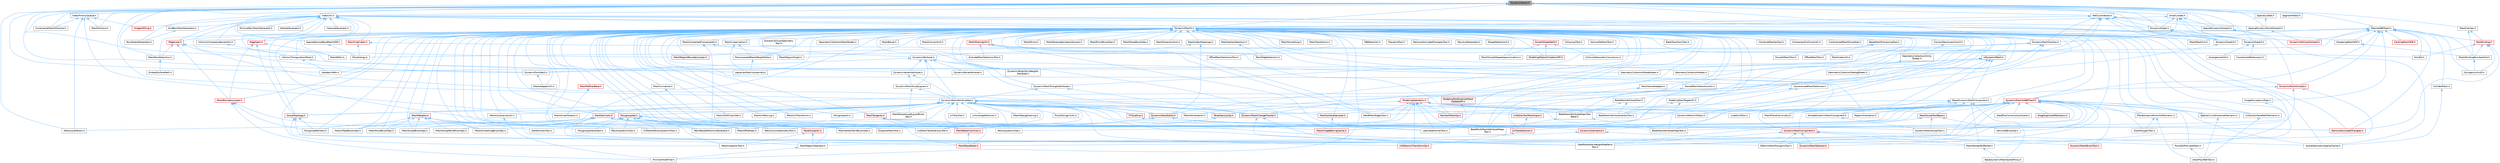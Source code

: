 digraph "DynamicVector.h"
{
 // INTERACTIVE_SVG=YES
 // LATEX_PDF_SIZE
  bgcolor="transparent";
  edge [fontname=Helvetica,fontsize=10,labelfontname=Helvetica,labelfontsize=10];
  node [fontname=Helvetica,fontsize=10,shape=box,height=0.2,width=0.4];
  Node1 [id="Node000001",label="DynamicVector.h",height=0.2,width=0.4,color="gray40", fillcolor="grey60", style="filled", fontcolor="black",tooltip=" "];
  Node1 -> Node2 [id="edge1_Node000001_Node000002",dir="back",color="steelblue1",style="solid",tooltip=" "];
  Node2 [id="Node000002",label="DynamicGraph.h",height=0.2,width=0.4,color="grey40", fillcolor="white", style="filled",URL="$d9/d3f/DynamicGraph_8h.html",tooltip=" "];
  Node2 -> Node3 [id="edge2_Node000002_Node000003",dir="back",color="steelblue1",style="solid",tooltip=" "];
  Node3 [id="Node000003",label="DynamicGraph2.h",height=0.2,width=0.4,color="grey40", fillcolor="white", style="filled",URL="$df/d51/DynamicGraph2_8h.html",tooltip=" "];
  Node3 -> Node4 [id="edge3_Node000003_Node000004",dir="back",color="steelblue1",style="solid",tooltip=" "];
  Node4 [id="Node000004",label="Arrangement2d.h",height=0.2,width=0.4,color="grey40", fillcolor="white", style="filled",URL="$de/d7e/Arrangement2d_8h.html",tooltip=" "];
  Node3 -> Node5 [id="edge4_Node000003_Node000005",dir="back",color="steelblue1",style="solid",tooltip=" "];
  Node5 [id="Node000005",label="ConstrainedDelaunay2.h",height=0.2,width=0.4,color="grey40", fillcolor="white", style="filled",URL="$de/dbf/ConstrainedDelaunay2_8h.html",tooltip=" "];
  Node2 -> Node6 [id="edge5_Node000002_Node000006",dir="back",color="steelblue1",style="solid",tooltip=" "];
  Node6 [id="Node000006",label="DynamicGraph3.h",height=0.2,width=0.4,color="grey40", fillcolor="white", style="filled",URL="$dd/d8e/DynamicGraph3_8h.html",tooltip=" "];
  Node6 -> Node7 [id="edge6_Node000006_Node000007",dir="back",color="steelblue1",style="solid",tooltip=" "];
  Node7 [id="Node000007",label="ConstrainedMeshDeformer.h",height=0.2,width=0.4,color="grey40", fillcolor="white", style="filled",URL="$df/ddf/ConstrainedMeshDeformer_8h.html",tooltip=" "];
  Node7 -> Node8 [id="edge7_Node000007_Node000008",dir="back",color="steelblue1",style="solid",tooltip=" "];
  Node8 [id="Node000008",label="LatticeDeformerTool.h",height=0.2,width=0.4,color="grey40", fillcolor="white", style="filled",URL="$db/d83/LatticeDeformerTool_8h.html",tooltip=" "];
  Node7 -> Node9 [id="edge8_Node000007_Node000009",dir="back",color="steelblue1",style="solid",tooltip=" "];
  Node9 [id="Node000009",label="MeshOffsetOps.h",height=0.2,width=0.4,color="grey40", fillcolor="white", style="filled",URL="$da/d6c/MeshOffsetOps_8h.html",tooltip=" "];
  Node1 -> Node3 [id="edge9_Node000001_Node000003",dir="back",color="steelblue1",style="solid",tooltip=" "];
  Node1 -> Node6 [id="edge10_Node000001_Node000006",dir="back",color="steelblue1",style="solid",tooltip=" "];
  Node1 -> Node10 [id="edge11_Node000001_Node000010",dir="back",color="steelblue1",style="solid",tooltip=" "];
  Node10 [id="Node000010",label="DynamicMesh3.h",height=0.2,width=0.4,color="grey40", fillcolor="white", style="filled",URL="$d5/d34/DynamicMesh3_8h.html",tooltip=" "];
  Node10 -> Node11 [id="edge12_Node000010_Node000011",dir="back",color="steelblue1",style="solid",tooltip=" "];
  Node11 [id="Node000011",label="BakeMeshAttributeMapsTool.h",height=0.2,width=0.4,color="grey40", fillcolor="white", style="filled",URL="$d8/d14/BakeMeshAttributeMapsTool_8h.html",tooltip=" "];
  Node10 -> Node12 [id="edge13_Node000010_Node000012",dir="back",color="steelblue1",style="solid",tooltip=" "];
  Node12 [id="Node000012",label="BakeMeshAttributeMapsTool\lBase.h",height=0.2,width=0.4,color="grey40", fillcolor="white", style="filled",URL="$dc/d68/BakeMeshAttributeMapsToolBase_8h.html",tooltip=" "];
  Node12 -> Node11 [id="edge14_Node000012_Node000011",dir="back",color="steelblue1",style="solid",tooltip=" "];
  Node12 -> Node13 [id="edge15_Node000012_Node000013",dir="back",color="steelblue1",style="solid",tooltip=" "];
  Node13 [id="Node000013",label="BakeMultiMeshAttributeMaps\lTool.h",height=0.2,width=0.4,color="grey40", fillcolor="white", style="filled",URL="$d7/d65/BakeMultiMeshAttributeMapsTool_8h.html",tooltip=" "];
  Node10 -> Node14 [id="edge16_Node000010_Node000014",dir="back",color="steelblue1",style="solid",tooltip=" "];
  Node14 [id="Node000014",label="BakeMeshAttributeTool.h",height=0.2,width=0.4,color="grey40", fillcolor="white", style="filled",URL="$d0/d82/BakeMeshAttributeTool_8h.html",tooltip=" "];
  Node14 -> Node12 [id="edge17_Node000014_Node000012",dir="back",color="steelblue1",style="solid",tooltip=" "];
  Node14 -> Node15 [id="edge18_Node000014_Node000015",dir="back",color="steelblue1",style="solid",tooltip=" "];
  Node15 [id="Node000015",label="BakeMeshAttributeVertexTool.h",height=0.2,width=0.4,color="grey40", fillcolor="white", style="filled",URL="$d6/d76/BakeMeshAttributeVertexTool_8h.html",tooltip=" "];
  Node10 -> Node15 [id="edge19_Node000010_Node000015",dir="back",color="steelblue1",style="solid",tooltip=" "];
  Node10 -> Node13 [id="edge20_Node000010_Node000013",dir="back",color="steelblue1",style="solid",tooltip=" "];
  Node10 -> Node16 [id="edge21_Node000010_Node000016",dir="back",color="steelblue1",style="solid",tooltip=" "];
  Node16 [id="Node000016",label="BakeTransformTool.h",height=0.2,width=0.4,color="grey40", fillcolor="white", style="filled",URL="$dc/d39/BakeTransformTool_8h.html",tooltip=" "];
  Node10 -> Node17 [id="edge22_Node000010_Node000017",dir="back",color="steelblue1",style="solid",tooltip=" "];
  Node17 [id="Node000017",label="BaseDynamicMeshComponent.h",height=0.2,width=0.4,color="grey40", fillcolor="white", style="filled",URL="$d3/df4/BaseDynamicMeshComponent_8h.html",tooltip=" "];
  Node17 -> Node18 [id="edge23_Node000017_Node000018",dir="back",color="steelblue1",style="solid",tooltip=" "];
  Node18 [id="Node000018",label="BaseDynamicMeshSceneProxy.h",height=0.2,width=0.4,color="grey40", fillcolor="white", style="filled",URL="$d2/dee/BaseDynamicMeshSceneProxy_8h.html",tooltip=" "];
  Node17 -> Node19 [id="edge24_Node000017_Node000019",dir="back",color="steelblue1",style="solid",tooltip=" "];
  Node19 [id="Node000019",label="DynamicMeshComponent.h",height=0.2,width=0.4,color="red", fillcolor="#FFF0F0", style="filled",URL="$d8/d66/DynamicMeshComponent_8h.html",tooltip=" "];
  Node19 -> Node20 [id="edge25_Node000019_Node000020",dir="back",color="steelblue1",style="solid",tooltip=" "];
  Node20 [id="Node000020",label="DataflowEditorWeightMapPaint\lTool.h",height=0.2,width=0.4,color="grey40", fillcolor="white", style="filled",URL="$db/d46/DataflowEditorWeightMapPaintTool_8h.html",tooltip=" "];
  Node19 -> Node21 [id="edge26_Node000019_Node000021",dir="back",color="steelblue1",style="solid",tooltip=" "];
  Node21 [id="Node000021",label="DeformMeshPolygonsTool.h",height=0.2,width=0.4,color="grey40", fillcolor="white", style="filled",URL="$db/d72/DeformMeshPolygonsTool_8h.html",tooltip=" "];
  Node19 -> Node23 [id="edge27_Node000019_Node000023",dir="back",color="steelblue1",style="solid",tooltip=" "];
  Node23 [id="Node000023",label="DynamicMeshBrushTool.h",height=0.2,width=0.4,color="red", fillcolor="#FFF0F0", style="filled",URL="$da/d04/DynamicMeshBrushTool_8h.html",tooltip=" "];
  Node19 -> Node27 [id="edge28_Node000019_Node000027",dir="back",color="steelblue1",style="solid",tooltip=" "];
  Node27 [id="Node000027",label="DynamicMeshSelector.h",height=0.2,width=0.4,color="red", fillcolor="#FFF0F0", style="filled",URL="$dc/d01/DynamicMeshSelector_8h.html",tooltip=" "];
  Node19 -> Node31 [id="edge29_Node000019_Node000031",dir="back",color="steelblue1",style="solid",tooltip=" "];
  Node31 [id="Node000031",label="MeshRenderBufferSet.h",height=0.2,width=0.4,color="grey40", fillcolor="white", style="filled",URL="$de/dc2/MeshRenderBufferSet_8h.html",tooltip=" "];
  Node31 -> Node18 [id="edge30_Node000031_Node000018",dir="back",color="steelblue1",style="solid",tooltip=" "];
  Node19 -> Node84 [id="edge31_Node000019_Node000084",dir="back",color="steelblue1",style="solid",tooltip=" "];
  Node84 [id="Node000084",label="SceneGeometrySpatialCache.h",height=0.2,width=0.4,color="grey40", fillcolor="white", style="filled",URL="$d6/d6f/SceneGeometrySpatialCache_8h.html",tooltip=" "];
  Node17 -> Node31 [id="edge32_Node000017_Node000031",dir="back",color="steelblue1",style="solid",tooltip=" "];
  Node17 -> Node85 [id="edge33_Node000017_Node000085",dir="back",color="steelblue1",style="solid",tooltip=" "];
  Node85 [id="Node000085",label="MeshSculptToolBase.h",height=0.2,width=0.4,color="red", fillcolor="#FFF0F0", style="filled",URL="$d8/d2a/MeshSculptToolBase_8h.html",tooltip=" "];
  Node85 -> Node20 [id="edge34_Node000085_Node000020",dir="back",color="steelblue1",style="solid",tooltip=" "];
  Node85 -> Node86 [id="edge35_Node000085_Node000086",dir="back",color="steelblue1",style="solid",tooltip=" "];
  Node86 [id="Node000086",label="DynamicMeshSculptTool.h",height=0.2,width=0.4,color="grey40", fillcolor="white", style="filled",URL="$d6/d16/DynamicMeshSculptTool_8h.html",tooltip=" "];
  Node85 -> Node87 [id="edge36_Node000085_Node000087",dir="back",color="steelblue1",style="solid",tooltip=" "];
  Node87 [id="Node000087",label="KelvinletBrushOp.h",height=0.2,width=0.4,color="grey40", fillcolor="white", style="filled",URL="$d9/d5c/KelvinletBrushOp_8h.html",tooltip=" "];
  Node17 -> Node88 [id="edge37_Node000017_Node000088",dir="back",color="steelblue1",style="solid",tooltip=" "];
  Node88 [id="Node000088",label="OctreeDynamicMeshComponent.h",height=0.2,width=0.4,color="grey40", fillcolor="white", style="filled",URL="$d9/d19/OctreeDynamicMeshComponent_8h.html",tooltip=" "];
  Node88 -> Node86 [id="edge38_Node000088_Node000086",dir="back",color="steelblue1",style="solid",tooltip=" "];
  Node17 -> Node89 [id="edge39_Node000017_Node000089",dir="back",color="steelblue1",style="solid",tooltip=" "];
  Node89 [id="Node000089",label="UVEditorToolMeshInput.h",height=0.2,width=0.4,color="red", fillcolor="#FFF0F0", style="filled",URL="$d2/de6/UVEditorToolMeshInput_8h.html",tooltip=" "];
  Node89 -> Node95 [id="edge40_Node000089_Node000095",dir="back",color="steelblue1",style="solid",tooltip=" "];
  Node95 [id="Node000095",label="UVToolSelection.h",height=0.2,width=0.4,color="red", fillcolor="#FFF0F0", style="filled",URL="$dc/db4/UVToolSelection_8h.html",tooltip=" "];
  Node95 -> Node98 [id="edge41_Node000095_Node000098",dir="back",color="steelblue1",style="solid",tooltip=" "];
  Node98 [id="Node000098",label="UVEditorUVTransformOp.h",height=0.2,width=0.4,color="red", fillcolor="#FFF0F0", style="filled",URL="$d9/df2/UVEditorUVTransformOp_8h.html",tooltip=" "];
  Node10 -> Node57 [id="edge42_Node000010_Node000057",dir="back",color="steelblue1",style="solid",tooltip=" "];
  Node57 [id="Node000057",label="BaseMeshProcessingTool.h",height=0.2,width=0.4,color="grey40", fillcolor="white", style="filled",URL="$d4/d77/BaseMeshProcessingTool_8h.html",tooltip=" "];
  Node57 -> Node58 [id="edge43_Node000057_Node000058",dir="back",color="steelblue1",style="solid",tooltip=" "];
  Node58 [id="Node000058",label="OffsetMeshTool.h",height=0.2,width=0.4,color="grey40", fillcolor="white", style="filled",URL="$da/d01/OffsetMeshTool_8h.html",tooltip=" "];
  Node57 -> Node59 [id="edge44_Node000057_Node000059",dir="back",color="steelblue1",style="solid",tooltip=" "];
  Node59 [id="Node000059",label="SmoothMeshTool.h",height=0.2,width=0.4,color="grey40", fillcolor="white", style="filled",URL="$da/da9/SmoothMeshTool_8h.html",tooltip=" "];
  Node10 -> Node102 [id="edge45_Node000010_Node000102",dir="back",color="steelblue1",style="solid",tooltip=" "];
  Node102 [id="Node000102",label="CollectSurfacePathMechanic.h",height=0.2,width=0.4,color="grey40", fillcolor="white", style="filled",URL="$d5/dd0/CollectSurfacePathMechanic_8h.html",tooltip=" "];
  Node102 -> Node79 [id="edge46_Node000102_Node000079",dir="back",color="steelblue1",style="solid",tooltip=" "];
  Node79 [id="Node000079",label="DrawPolyPathTool.h",height=0.2,width=0.4,color="grey40", fillcolor="white", style="filled",URL="$dc/d3e/DrawPolyPathTool_8h.html",tooltip=" "];
  Node10 -> Node103 [id="edge47_Node000010_Node000103",dir="back",color="steelblue1",style="solid",tooltip=" "];
  Node103 [id="Node000103",label="CollisionGeometryConversion.h",height=0.2,width=0.4,color="grey40", fillcolor="white", style="filled",URL="$df/d0d/CollisionGeometryConversion_8h.html",tooltip=" "];
  Node10 -> Node51 [id="edge48_Node000010_Node000051",dir="back",color="steelblue1",style="solid",tooltip=" "];
  Node51 [id="Node000051",label="CombineMeshesTool.h",height=0.2,width=0.4,color="grey40", fillcolor="white", style="filled",URL="$dd/da3/CombineMeshesTool_8h.html",tooltip=" "];
  Node10 -> Node104 [id="edge49_Node000010_Node000104",dir="back",color="steelblue1",style="solid",tooltip=" "];
  Node104 [id="Node000104",label="ComponentCollisionUtil.h",height=0.2,width=0.4,color="grey40", fillcolor="white", style="filled",URL="$d9/d1c/ComponentCollisionUtil_8h.html",tooltip=" "];
  Node10 -> Node7 [id="edge50_Node000010_Node000007",dir="back",color="steelblue1",style="solid",tooltip=" "];
  Node10 -> Node105 [id="edge51_Node000010_Node000105",dir="back",color="steelblue1",style="solid",tooltip=" "];
  Node105 [id="Node000105",label="ConstrainedMeshSmoother.h",height=0.2,width=0.4,color="grey40", fillcolor="white", style="filled",URL="$d7/d9e/ConstrainedMeshSmoother_8h.html",tooltip=" "];
  Node10 -> Node106 [id="edge52_Node000010_Node000106",dir="back",color="steelblue1",style="solid",tooltip=" "];
  Node106 [id="Node000106",label="ConvexDecomposition3.h",height=0.2,width=0.4,color="grey40", fillcolor="white", style="filled",URL="$d4/d2b/ConvexDecomposition3_8h.html",tooltip=" "];
  Node106 -> Node107 [id="edge53_Node000106_Node000107",dir="back",color="steelblue1",style="solid",tooltip=" "];
  Node107 [id="Node000107",label="GeometryCollectionUtility\lNodes.h",height=0.2,width=0.4,color="grey40", fillcolor="white", style="filled",URL="$d7/da4/GeometryCollectionUtilityNodes_8h.html",tooltip=" "];
  Node107 -> Node108 [id="edge54_Node000107_Node000108",dir="back",color="steelblue1",style="solid",tooltip=" "];
  Node108 [id="Node000108",label="GeometryCollectionDebugNodes.h",height=0.2,width=0.4,color="grey40", fillcolor="white", style="filled",URL="$dd/d38/GeometryCollectionDebugNodes_8h.html",tooltip=" "];
  Node10 -> Node60 [id="edge55_Node000010_Node000060",dir="back",color="steelblue1",style="solid",tooltip=" "];
  Node60 [id="Node000060",label="DisplaceMeshTool.h",height=0.2,width=0.4,color="grey40", fillcolor="white", style="filled",URL="$da/d28/DisplaceMeshTool_8h.html",tooltip=" "];
  Node10 -> Node109 [id="edge56_Node000010_Node000109",dir="back",color="steelblue1",style="solid",tooltip=" "];
  Node109 [id="Node000109",label="DynamicAttribute.h",height=0.2,width=0.4,color="grey40", fillcolor="white", style="filled",URL="$d8/db1/DynamicAttribute_8h.html",tooltip=" "];
  Node109 -> Node110 [id="edge57_Node000109_Node000110",dir="back",color="steelblue1",style="solid",tooltip=" "];
  Node110 [id="Node000110",label="DynamicBoneAttribute.h",height=0.2,width=0.4,color="grey40", fillcolor="white", style="filled",URL="$d7/d41/DynamicBoneAttribute_8h.html",tooltip=" "];
  Node109 -> Node111 [id="edge58_Node000109_Node000111",dir="back",color="steelblue1",style="solid",tooltip=" "];
  Node111 [id="Node000111",label="DynamicMeshAttributeSet.h",height=0.2,width=0.4,color="grey40", fillcolor="white", style="filled",URL="$d1/d88/DynamicMeshAttributeSet_8h.html",tooltip=" "];
  Node111 -> Node20 [id="edge59_Node000111_Node000020",dir="back",color="steelblue1",style="solid",tooltip=" "];
  Node111 -> Node112 [id="edge60_Node000111_Node000112",dir="back",color="steelblue1",style="solid",tooltip=" "];
  Node112 [id="Node000112",label="DynamicMeshChangeTracker.h",height=0.2,width=0.4,color="red", fillcolor="#FFF0F0", style="filled",URL="$dd/df0/DynamicMeshChangeTracker_8h.html",tooltip=" "];
  Node112 -> Node20 [id="edge61_Node000112_Node000020",dir="back",color="steelblue1",style="solid",tooltip=" "];
  Node112 -> Node27 [id="edge62_Node000112_Node000027",dir="back",color="steelblue1",style="solid",tooltip=" "];
  Node111 -> Node126 [id="edge63_Node000111_Node000126",dir="back",color="steelblue1",style="solid",tooltip=" "];
  Node126 [id="Node000126",label="DynamicMeshEditor.h",height=0.2,width=0.4,color="red", fillcolor="#FFF0F0", style="filled",URL="$d2/db3/DynamicMeshEditor_8h.html",tooltip=" "];
  Node126 -> Node127 [id="edge64_Node000126_Node000127",dir="back",color="steelblue1",style="solid",tooltip=" "];
  Node127 [id="Node000127",label="DynamicSubmesh3.h",height=0.2,width=0.4,color="red", fillcolor="#FFF0F0", style="filled",URL="$df/d5e/DynamicSubmesh3_8h.html",tooltip=" "];
  Node127 -> Node128 [id="edge65_Node000127_Node000128",dir="back",color="steelblue1",style="solid",tooltip=" "];
  Node128 [id="Node000128",label="MeshRegionOperator.h",height=0.2,width=0.4,color="grey40", fillcolor="white", style="filled",URL="$db/d2c/MeshRegionOperator_8h.html",tooltip=" "];
  Node128 -> Node129 [id="edge66_Node000128_Node000129",dir="back",color="steelblue1",style="solid",tooltip=" "];
  Node129 [id="Node000129",label="MinimalHoleFiller.h",height=0.2,width=0.4,color="grey40", fillcolor="white", style="filled",URL="$dc/d8e/MinimalHoleFiller_8h.html",tooltip=" "];
  Node127 -> Node78 [id="edge67_Node000127_Node000078",dir="back",color="steelblue1",style="solid",tooltip=" "];
  Node78 [id="Node000078",label="PolyEditPreviewMesh.h",height=0.2,width=0.4,color="grey40", fillcolor="white", style="filled",URL="$d2/de8/PolyEditPreviewMesh_8h.html",tooltip=" "];
  Node78 -> Node79 [id="edge68_Node000078_Node000079",dir="back",color="steelblue1",style="solid",tooltip=" "];
  Node126 -> Node133 [id="edge69_Node000126_Node000133",dir="back",color="steelblue1",style="solid",tooltip=" "];
  Node133 [id="Node000133",label="FaceGroupUtil.h",height=0.2,width=0.4,color="red", fillcolor="#FFF0F0", style="filled",URL="$d6/d29/FaceGroupUtil_8h.html",tooltip=" "];
  Node133 -> Node43 [id="edge70_Node000133_Node000043",dir="back",color="steelblue1",style="solid",tooltip=" "];
  Node43 [id="Node000043",label="MeshInspectorTool.h",height=0.2,width=0.4,color="grey40", fillcolor="white", style="filled",URL="$de/da1/MeshInspectorTool_8h.html",tooltip=" "];
  Node133 -> Node128 [id="edge71_Node000133_Node000128",dir="back",color="steelblue1",style="solid",tooltip=" "];
  Node126 -> Node9 [id="edge72_Node000126_Node000009",dir="back",color="steelblue1",style="solid",tooltip=" "];
  Node126 -> Node137 [id="edge73_Node000126_Node000137",dir="back",color="steelblue1",style="solid",tooltip=" "];
  Node137 [id="Node000137",label="RemoveOccludedTriangles.h",height=0.2,width=0.4,color="red", fillcolor="#FFF0F0", style="filled",URL="$dc/d7b/RemoveOccludedTriangles_8h.html",tooltip=" "];
  Node111 -> Node139 [id="edge74_Node000111_Node000139",dir="back",color="steelblue1",style="solid",tooltip=" "];
  Node139 [id="Node000139",label="DynamicMeshUVEditor.h",height=0.2,width=0.4,color="grey40", fillcolor="white", style="filled",URL="$d9/d1e/DynamicMeshUVEditor_8h.html",tooltip=" "];
  Node111 -> Node140 [id="edge75_Node000111_Node000140",dir="back",color="steelblue1",style="solid",tooltip=" "];
  Node140 [id="Node000140",label="FFDLattice.h",height=0.2,width=0.4,color="red", fillcolor="#FFF0F0", style="filled",URL="$d1/d3e/FFDLattice_8h.html",tooltip=" "];
  Node140 -> Node8 [id="edge76_Node000140_Node000008",dir="back",color="steelblue1",style="solid",tooltip=" "];
  Node111 -> Node141 [id="edge77_Node000111_Node000141",dir="back",color="steelblue1",style="solid",tooltip=" "];
  Node141 [id="Node000141",label="GroupTopology.h",height=0.2,width=0.4,color="red", fillcolor="#FFF0F0", style="filled",URL="$d3/d84/GroupTopology_8h.html",tooltip=" "];
  Node141 -> Node20 [id="edge78_Node000141_Node000020",dir="back",color="steelblue1",style="solid",tooltip=" "];
  Node141 -> Node21 [id="edge79_Node000141_Node000021",dir="back",color="steelblue1",style="solid",tooltip=" "];
  Node141 -> Node150 [id="edge80_Node000141_Node000150",dir="back",color="steelblue1",style="solid",tooltip=" "];
  Node150 [id="Node000150",label="PolygroupRemesh.h",height=0.2,width=0.4,color="grey40", fillcolor="white", style="filled",URL="$d7/df6/PolygroupRemesh_8h.html",tooltip=" "];
  Node111 -> Node151 [id="edge81_Node000111_Node000151",dir="back",color="steelblue1",style="solid",tooltip=" "];
  Node151 [id="Node000151",label="MeshAttributeUtil.h",height=0.2,width=0.4,color="grey40", fillcolor="white", style="filled",URL="$d6/db6/MeshAttributeUtil_8h.html",tooltip=" "];
  Node111 -> Node152 [id="edge82_Node000111_Node000152",dir="back",color="steelblue1",style="solid",tooltip=" "];
  Node152 [id="Node000152",label="MeshBakerCommon.h",height=0.2,width=0.4,color="red", fillcolor="#FFF0F0", style="filled",URL="$d9/d92/MeshBakerCommon_8h.html",tooltip=" "];
  Node152 -> Node153 [id="edge83_Node000152_Node000153",dir="back",color="steelblue1",style="solid",tooltip=" "];
  Node153 [id="Node000153",label="MeshBaseBaker.h",height=0.2,width=0.4,color="red", fillcolor="#FFF0F0", style="filled",URL="$d7/ddc/MeshBaseBaker_8h.html",tooltip=" "];
  Node111 -> Node153 [id="edge84_Node000111_Node000153",dir="back",color="steelblue1",style="solid",tooltip=" "];
  Node111 -> Node162 [id="edge85_Node000111_Node000162",dir="back",color="steelblue1",style="solid",tooltip=" "];
  Node162 [id="Node000162",label="MeshConstraintsUtil.h",height=0.2,width=0.4,color="grey40", fillcolor="white", style="filled",URL="$d6/d05/MeshConstraintsUtil_8h.html",tooltip=" "];
  Node162 -> Node129 [id="edge86_Node000162_Node000129",dir="back",color="steelblue1",style="solid",tooltip=" "];
  Node111 -> Node163 [id="edge87_Node000111_Node000163",dir="back",color="steelblue1",style="solid",tooltip=" "];
  Node163 [id="Node000163",label="MeshDebugDrawing.h",height=0.2,width=0.4,color="grey40", fillcolor="white", style="filled",URL="$db/d5c/MeshDebugDrawing_8h.html",tooltip=" "];
  Node111 -> Node164 [id="edge88_Node000111_Node000164",dir="back",color="steelblue1",style="solid",tooltip=" "];
  Node164 [id="Node000164",label="MeshEraseSculptLayerBrush\lOps.h",height=0.2,width=0.4,color="grey40", fillcolor="white", style="filled",URL="$d3/dab/MeshEraseSculptLayerBrushOps_8h.html",tooltip=" "];
  Node111 -> Node165 [id="edge89_Node000111_Node000165",dir="back",color="steelblue1",style="solid",tooltip=" "];
  Node165 [id="Node000165",label="MeshImageBakingCache.h",height=0.2,width=0.4,color="red", fillcolor="#FFF0F0", style="filled",URL="$dd/d09/MeshImageBakingCache_8h.html",tooltip=" "];
  Node111 -> Node173 [id="edge90_Node000111_Node000173",dir="back",color="steelblue1",style="solid",tooltip=" "];
  Node173 [id="Node000173",label="MeshNormals.h",height=0.2,width=0.4,color="red", fillcolor="#FFF0F0", style="filled",URL="$d2/d57/MeshNormals_8h.html",tooltip=" "];
  Node173 -> Node20 [id="edge91_Node000173_Node000020",dir="back",color="steelblue1",style="solid",tooltip=" "];
  Node173 -> Node60 [id="edge92_Node000173_Node000060",dir="back",color="steelblue1",style="solid",tooltip=" "];
  Node173 -> Node86 [id="edge93_Node000173_Node000086",dir="back",color="steelblue1",style="solid",tooltip=" "];
  Node173 -> Node175 [id="edge94_Node000173_Node000175",dir="back",color="steelblue1",style="solid",tooltip=" "];
  Node175 [id="Node000175",label="MeshInflateBrushOps.h",height=0.2,width=0.4,color="grey40", fillcolor="white", style="filled",URL="$d7/d16/MeshInflateBrushOps_8h.html",tooltip=" "];
  Node173 -> Node176 [id="edge95_Node000173_Node000176",dir="back",color="steelblue1",style="solid",tooltip=" "];
  Node176 [id="Node000176",label="MeshLocalParam.h",height=0.2,width=0.4,color="grey40", fillcolor="white", style="filled",URL="$dd/d00/MeshLocalParam_8h.html",tooltip=" "];
  Node173 -> Node177 [id="edge96_Node000173_Node000177",dir="back",color="steelblue1",style="solid",tooltip=" "];
  Node177 [id="Node000177",label="MeshMoveBrushOps.h",height=0.2,width=0.4,color="grey40", fillcolor="white", style="filled",URL="$dd/dcb/MeshMoveBrushOps_8h.html",tooltip=" "];
  Node173 -> Node9 [id="edge97_Node000173_Node000009",dir="back",color="steelblue1",style="solid",tooltip=" "];
  Node173 -> Node128 [id="edge98_Node000173_Node000128",dir="back",color="steelblue1",style="solid",tooltip=" "];
  Node173 -> Node178 [id="edge99_Node000173_Node000178",dir="back",color="steelblue1",style="solid",tooltip=" "];
  Node178 [id="Node000178",label="MeshSculptBrushOps.h",height=0.2,width=0.4,color="grey40", fillcolor="white", style="filled",URL="$d1/dc9/MeshSculptBrushOps_8h.html",tooltip=" "];
  Node173 -> Node180 [id="edge100_Node000173_Node000180",dir="back",color="steelblue1",style="solid",tooltip=" "];
  Node180 [id="Node000180",label="MeshSmoothingBrushOps.h",height=0.2,width=0.4,color="grey40", fillcolor="white", style="filled",URL="$dd/d1d/MeshSmoothingBrushOps_8h.html",tooltip=" "];
  Node173 -> Node150 [id="edge101_Node000173_Node000150",dir="back",color="steelblue1",style="solid",tooltip=" "];
  Node173 -> Node137 [id="edge102_Node000173_Node000137",dir="back",color="steelblue1",style="solid",tooltip=" "];
  Node111 -> Node31 [id="edge103_Node000111_Node000031",dir="back",color="steelblue1",style="solid",tooltip=" "];
  Node111 -> Node181 [id="edge104_Node000111_Node000181",dir="back",color="steelblue1",style="solid",tooltip=" "];
  Node181 [id="Node000181",label="MeshSimplification.h",height=0.2,width=0.4,color="grey40", fillcolor="white", style="filled",URL="$d7/de9/MeshSimplification_8h.html",tooltip=" "];
  Node111 -> Node182 [id="edge105_Node000111_Node000182",dir="back",color="steelblue1",style="solid",tooltip=" "];
  Node182 [id="Node000182",label="MeshSurfaceSampler.h",height=0.2,width=0.4,color="red", fillcolor="#FFF0F0", style="filled",URL="$de/d0c/MeshSurfaceSampler_8h.html",tooltip=" "];
  Node182 -> Node165 [id="edge106_Node000182_Node000165",dir="back",color="steelblue1",style="solid",tooltip=" "];
  Node111 -> Node188 [id="edge107_Node000111_Node000188",dir="back",color="steelblue1",style="solid",tooltip=" "];
  Node188 [id="Node000188",label="MeshTangents.h",height=0.2,width=0.4,color="red", fillcolor="#FFF0F0", style="filled",URL="$d3/d56/MeshTangents_8h.html",tooltip=" "];
  Node188 -> Node19 [id="edge108_Node000188_Node000019",dir="back",color="steelblue1",style="solid",tooltip=" "];
  Node188 -> Node152 [id="edge109_Node000188_Node000152",dir="back",color="steelblue1",style="solid",tooltip=" "];
  Node188 -> Node153 [id="edge110_Node000188_Node000153",dir="back",color="steelblue1",style="solid",tooltip=" "];
  Node111 -> Node189 [id="edge111_Node000111_Node000189",dir="back",color="steelblue1",style="solid",tooltip=" "];
  Node189 [id="Node000189",label="MeshUDIMClassifier.h",height=0.2,width=0.4,color="grey40", fillcolor="white", style="filled",URL="$da/daf/MeshUDIMClassifier_8h.html",tooltip=" "];
  Node111 -> Node190 [id="edge112_Node000111_Node000190",dir="back",color="steelblue1",style="solid",tooltip=" "];
  Node190 [id="Node000190",label="MeshUVPacking.h",height=0.2,width=0.4,color="grey40", fillcolor="white", style="filled",URL="$d5/d78/MeshUVPacking_8h.html",tooltip=" "];
  Node111 -> Node191 [id="edge113_Node000111_Node000191",dir="back",color="steelblue1",style="solid",tooltip=" "];
  Node191 [id="Node000191",label="MeshUVTransforms.h",height=0.2,width=0.4,color="grey40", fillcolor="white", style="filled",URL="$dc/db6/MeshUVTransforms_8h.html",tooltip=" "];
  Node111 -> Node192 [id="edge114_Node000111_Node000192",dir="back",color="steelblue1",style="solid",tooltip=" "];
  Node192 [id="Node000192",label="MeshVertexPaintBrushOps.h",height=0.2,width=0.4,color="grey40", fillcolor="white", style="filled",URL="$df/d5b/MeshVertexPaintBrushOps_8h.html",tooltip=" "];
  Node111 -> Node193 [id="edge115_Node000111_Node000193",dir="back",color="steelblue1",style="solid",tooltip=" "];
  Node193 [id="Node000193",label="PatchBasedMeshUVGenerator.h",height=0.2,width=0.4,color="grey40", fillcolor="white", style="filled",URL="$df/df3/PatchBasedMeshUVGenerator_8h.html",tooltip=" "];
  Node111 -> Node194 [id="edge116_Node000111_Node000194",dir="back",color="steelblue1",style="solid",tooltip=" "];
  Node194 [id="Node000194",label="PolyEditingUVUtil.h",height=0.2,width=0.4,color="grey40", fillcolor="white", style="filled",URL="$d7/d4e/PolyEditingUVUtil_8h.html",tooltip=" "];
  Node111 -> Node195 [id="edge117_Node000111_Node000195",dir="back",color="steelblue1",style="solid",tooltip=" "];
  Node195 [id="Node000195",label="PolygroupSet.h",height=0.2,width=0.4,color="red", fillcolor="#FFF0F0", style="filled",URL="$de/dbc/PolygroupSet_8h.html",tooltip=" "];
  Node195 -> Node62 [id="edge118_Node000195_Node000062",dir="back",color="steelblue1",style="solid",tooltip=" "];
  Node62 [id="Node000062",label="EditNormalsTool.h",height=0.2,width=0.4,color="grey40", fillcolor="white", style="filled",URL="$de/d53/EditNormalsTool_8h.html",tooltip=" "];
  Node195 -> Node133 [id="edge119_Node000195_Node000133",dir="back",color="steelblue1",style="solid",tooltip=" "];
  Node195 -> Node43 [id="edge120_Node000195_Node000043",dir="back",color="steelblue1",style="solid",tooltip=" "];
  Node195 -> Node193 [id="edge121_Node000195_Node000193",dir="back",color="steelblue1",style="solid",tooltip=" "];
  Node195 -> Node208 [id="edge122_Node000195_Node000208",dir="back",color="steelblue1",style="solid",tooltip=" "];
  Node208 [id="Node000208",label="PolygroupsGenerator.h",height=0.2,width=0.4,color="grey40", fillcolor="white", style="filled",URL="$d4/d71/PolygroupsGenerator_8h.html",tooltip=" "];
  Node195 -> Node209 [id="edge123_Node000195_Node000209",dir="back",color="steelblue1",style="solid",tooltip=" "];
  Node209 [id="Node000209",label="RecomputeUVsOp.h",height=0.2,width=0.4,color="grey40", fillcolor="white", style="filled",URL="$db/d0a/RecomputeUVsOp_8h.html",tooltip=" "];
  Node195 -> Node68 [id="edge124_Node000195_Node000068",dir="back",color="steelblue1",style="solid",tooltip=" "];
  Node68 [id="Node000068",label="RecomputeUVsTool.h",height=0.2,width=0.4,color="grey40", fillcolor="white", style="filled",URL="$d0/d92/RecomputeUVsTool_8h.html",tooltip=" "];
  Node195 -> Node73 [id="edge125_Node000195_Node000073",dir="back",color="steelblue1",style="solid",tooltip=" "];
  Node73 [id="Node000073",label="SetCollisionGeometryTool.h",height=0.2,width=0.4,color="grey40", fillcolor="white", style="filled",URL="$d0/de6/SetCollisionGeometryTool_8h.html",tooltip=" "];
  Node195 -> Node81 [id="edge126_Node000195_Node000081",dir="back",color="steelblue1",style="solid",tooltip=" "];
  Node81 [id="Node000081",label="UVEditorRecomputeUVsTool.h",height=0.2,width=0.4,color="grey40", fillcolor="white", style="filled",URL="$d2/db8/UVEditorRecomputeUVsTool_8h.html",tooltip=" "];
  Node195 -> Node82 [id="edge127_Node000195_Node000082",dir="back",color="steelblue1",style="solid",tooltip=" "];
  Node82 [id="Node000082",label="UVEditorTexelDensityTool.h",height=0.2,width=0.4,color="grey40", fillcolor="white", style="filled",URL="$d0/d8b/UVEditorTexelDensityTool_8h.html",tooltip=" "];
  Node111 -> Node210 [id="edge128_Node000111_Node000210",dir="back",color="steelblue1",style="solid",tooltip=" "];
  Node210 [id="Node000210",label="PolygroupUtil.h",height=0.2,width=0.4,color="grey40", fillcolor="white", style="filled",URL="$df/dde/PolygroupUtil_8h.html",tooltip=" "];
  Node111 -> Node209 [id="edge129_Node000111_Node000209",dir="back",color="steelblue1",style="solid",tooltip=" "];
  Node111 -> Node211 [id="edge130_Node000111_Node000211",dir="back",color="steelblue1",style="solid",tooltip=" "];
  Node211 [id="Node000211",label="TexelDensityOp.h",height=0.2,width=0.4,color="red", fillcolor="#FFF0F0", style="filled",URL="$de/d5c/TexelDensityOp_8h.html",tooltip=" "];
  Node211 -> Node82 [id="edge131_Node000211_Node000082",dir="back",color="steelblue1",style="solid",tooltip=" "];
  Node111 -> Node89 [id="edge132_Node000111_Node000089",dir="back",color="steelblue1",style="solid",tooltip=" "];
  Node111 -> Node98 [id="edge133_Node000111_Node000098",dir="back",color="steelblue1",style="solid",tooltip=" "];
  Node111 -> Node213 [id="edge134_Node000111_Node000213",dir="back",color="steelblue1",style="solid",tooltip=" "];
  Node213 [id="Node000213",label="UVTransfer.h",height=0.2,width=0.4,color="grey40", fillcolor="white", style="filled",URL="$db/d21/UVTransfer_8h.html",tooltip=" "];
  Node111 -> Node214 [id="edge135_Node000111_Node000214",dir="back",color="steelblue1",style="solid",tooltip=" "];
  Node214 [id="Node000214",label="UVUnwrapMeshUtil.h",height=0.2,width=0.4,color="grey40", fillcolor="white", style="filled",URL="$db/dd1/UVUnwrapMeshUtil_8h.html",tooltip=" "];
  Node109 -> Node112 [id="edge136_Node000109_Node000112",dir="back",color="steelblue1",style="solid",tooltip=" "];
  Node109 -> Node215 [id="edge137_Node000109_Node000215",dir="back",color="steelblue1",style="solid",tooltip=" "];
  Node215 [id="Node000215",label="DynamicMeshSculptLayers.h",height=0.2,width=0.4,color="grey40", fillcolor="white", style="filled",URL="$da/df3/DynamicMeshSculptLayers_8h.html",tooltip=" "];
  Node215 -> Node111 [id="edge138_Node000215_Node000111",dir="back",color="steelblue1",style="solid",tooltip=" "];
  Node215 -> Node164 [id="edge139_Node000215_Node000164",dir="back",color="steelblue1",style="solid",tooltip=" "];
  Node109 -> Node216 [id="edge140_Node000109_Node000216",dir="back",color="steelblue1",style="solid",tooltip=" "];
  Node216 [id="Node000216",label="DynamicMeshTriangleAttribute.h",height=0.2,width=0.4,color="grey40", fillcolor="white", style="filled",URL="$d0/d85/DynamicMeshTriangleAttribute_8h.html",tooltip=" "];
  Node216 -> Node111 [id="edge141_Node000216_Node000111",dir="back",color="steelblue1",style="solid",tooltip=" "];
  Node216 -> Node112 [id="edge142_Node000216_Node000112",dir="back",color="steelblue1",style="solid",tooltip=" "];
  Node109 -> Node217 [id="edge143_Node000109_Node000217",dir="back",color="steelblue1",style="solid",tooltip=" "];
  Node217 [id="Node000217",label="DynamicPointSet3.h",height=0.2,width=0.4,color="grey40", fillcolor="white", style="filled",URL="$d3/d32/DynamicPointSet3_8h.html",tooltip=" "];
  Node217 -> Node218 [id="edge144_Node000217_Node000218",dir="back",color="steelblue1",style="solid",tooltip=" "];
  Node218 [id="Node000218",label="MeshAdapterUtil.h",height=0.2,width=0.4,color="grey40", fillcolor="white", style="filled",URL="$d7/d6b/MeshAdapterUtil_8h.html",tooltip=" "];
  Node109 -> Node219 [id="edge145_Node000109_Node000219",dir="back",color="steelblue1",style="solid",tooltip=" "];
  Node219 [id="Node000219",label="DynamicVertexAttribute.h",height=0.2,width=0.4,color="grey40", fillcolor="white", style="filled",URL="$d4/de7/DynamicVertexAttribute_8h.html",tooltip=" "];
  Node219 -> Node111 [id="edge146_Node000219_Node000111",dir="back",color="steelblue1",style="solid",tooltip=" "];
  Node219 -> Node215 [id="edge147_Node000219_Node000215",dir="back",color="steelblue1",style="solid",tooltip=" "];
  Node109 -> Node220 [id="edge148_Node000109_Node000220",dir="back",color="steelblue1",style="solid",tooltip=" "];
  Node220 [id="Node000220",label="DynamicVertexSkinWeights\lAttribute.h",height=0.2,width=0.4,color="grey40", fillcolor="white", style="filled",URL="$db/d5b/DynamicVertexSkinWeightsAttribute_8h.html",tooltip=" "];
  Node10 -> Node221 [id="edge149_Node000010_Node000221",dir="back",color="steelblue1",style="solid",tooltip=" "];
  Node221 [id="Node000221",label="DynamicMeshAABBTree3.h",height=0.2,width=0.4,color="red", fillcolor="#FFF0F0", style="filled",URL="$d5/d0d/DynamicMeshAABBTree3_8h.html",tooltip=" "];
  Node221 -> Node11 [id="edge150_Node000221_Node000011",dir="back",color="steelblue1",style="solid",tooltip=" "];
  Node221 -> Node15 [id="edge151_Node000221_Node000015",dir="back",color="steelblue1",style="solid",tooltip=" "];
  Node221 -> Node102 [id="edge152_Node000221_Node000102",dir="back",color="steelblue1",style="solid",tooltip=" "];
  Node221 -> Node222 [id="edge153_Node000221_Node000222",dir="back",color="steelblue1",style="solid",tooltip=" "];
  Node222 [id="Node000222",label="CubeGridTool.h",height=0.2,width=0.4,color="grey40", fillcolor="white", style="filled",URL="$d3/d38/CubeGridTool_8h.html",tooltip=" "];
  Node221 -> Node223 [id="edge154_Node000221_Node000223",dir="back",color="steelblue1",style="solid",tooltip=" "];
  Node223 [id="Node000223",label="DataflowConstructionScene.h",height=0.2,width=0.4,color="grey40", fillcolor="white", style="filled",URL="$d7/d24/DataflowConstructionScene_8h.html",tooltip=" "];
  Node221 -> Node20 [id="edge155_Node000221_Node000020",dir="back",color="steelblue1",style="solid",tooltip=" "];
  Node221 -> Node21 [id="edge156_Node000221_Node000021",dir="back",color="steelblue1",style="solid",tooltip=" "];
  Node221 -> Node224 [id="edge157_Node000221_Node000224",dir="back",color="steelblue1",style="solid",tooltip=" "];
  Node224 [id="Node000224",label="DragAlignmentMechanic.h",height=0.2,width=0.4,color="red", fillcolor="#FFF0F0", style="filled",URL="$d1/d74/DragAlignmentMechanic_8h.html",tooltip=" "];
  Node221 -> Node42 [id="edge158_Node000221_Node000042",dir="back",color="steelblue1",style="solid",tooltip=" "];
  Node42 [id="Node000042",label="DrawPolygonTool.h",height=0.2,width=0.4,color="grey40", fillcolor="white", style="filled",URL="$d0/d15/DrawPolygonTool_8h.html",tooltip=" "];
  Node221 -> Node23 [id="edge159_Node000221_Node000023",dir="back",color="steelblue1",style="solid",tooltip=" "];
  Node221 -> Node86 [id="edge160_Node000221_Node000086",dir="back",color="steelblue1",style="solid",tooltip=" "];
  Node221 -> Node27 [id="edge161_Node000221_Node000027",dir="back",color="steelblue1",style="solid",tooltip=" "];
  Node221 -> Node139 [id="edge162_Node000221_Node000139",dir="back",color="steelblue1",style="solid",tooltip=" "];
  Node221 -> Node152 [id="edge163_Node000221_Node000152",dir="back",color="steelblue1",style="solid",tooltip=" "];
  Node221 -> Node153 [id="edge164_Node000221_Node000153",dir="back",color="steelblue1",style="solid",tooltip=" "];
  Node221 -> Node165 [id="edge165_Node000221_Node000165",dir="back",color="steelblue1",style="solid",tooltip=" "];
  Node221 -> Node43 [id="edge166_Node000221_Node000043",dir="back",color="steelblue1",style="solid",tooltip=" "];
  Node221 -> Node9 [id="edge167_Node000221_Node000009",dir="back",color="steelblue1",style="solid",tooltip=" "];
  Node221 -> Node228 [id="edge168_Node000221_Node000228",dir="back",color="steelblue1",style="solid",tooltip=" "];
  Node228 [id="Node000228",label="MeshPlanarSymmetry.h",height=0.2,width=0.4,color="grey40", fillcolor="white", style="filled",URL="$d7/d1d/MeshPlanarSymmetry_8h.html",tooltip=" "];
  Node221 -> Node182 [id="edge169_Node000221_Node000182",dir="back",color="steelblue1",style="solid",tooltip=" "];
  Node221 -> Node229 [id="edge170_Node000221_Node000229",dir="back",color="steelblue1",style="solid",tooltip=" "];
  Node229 [id="Node000229",label="PlaneDistanceFromHitMechanic.h",height=0.2,width=0.4,color="grey40", fillcolor="white", style="filled",URL="$dc/dea/PlaneDistanceFromHitMechanic_8h.html",tooltip=" "];
  Node229 -> Node79 [id="edge171_Node000229_Node000079",dir="back",color="steelblue1",style="solid",tooltip=" "];
  Node229 -> Node42 [id="edge172_Node000229_Node000042",dir="back",color="steelblue1",style="solid",tooltip=" "];
  Node221 -> Node78 [id="edge173_Node000221_Node000078",dir="back",color="steelblue1",style="solid",tooltip=" "];
  Node221 -> Node235 [id="edge174_Node000221_Node000235",dir="back",color="steelblue1",style="solid",tooltip=" "];
  Node235 [id="Node000235",label="RemeshMeshOp.h",height=0.2,width=0.4,color="red", fillcolor="#FFF0F0", style="filled",URL="$d5/d2c/RemeshMeshOp_8h.html",tooltip=" "];
  Node221 -> Node236 [id="edge175_Node000221_Node000236",dir="back",color="steelblue1",style="solid",tooltip=" "];
  Node236 [id="Node000236",label="RepairOrientation.h",height=0.2,width=0.4,color="grey40", fillcolor="white", style="filled",URL="$dc/d47/RepairOrientation_8h.html",tooltip=" "];
  Node221 -> Node84 [id="edge176_Node000221_Node000084",dir="back",color="steelblue1",style="solid",tooltip=" "];
  Node221 -> Node237 [id="edge177_Node000221_Node000237",dir="back",color="steelblue1",style="solid",tooltip=" "];
  Node237 [id="Node000237",label="SpatialCurveDistanceMechanic.h",height=0.2,width=0.4,color="grey40", fillcolor="white", style="filled",URL="$d3/d29/SpatialCurveDistanceMechanic_8h.html",tooltip=" "];
  Node237 -> Node79 [id="edge178_Node000237_Node000079",dir="back",color="steelblue1",style="solid",tooltip=" "];
  Node221 -> Node82 [id="edge179_Node000221_Node000082",dir="back",color="steelblue1",style="solid",tooltip=" "];
  Node221 -> Node77 [id="edge180_Node000221_Node000077",dir="back",color="steelblue1",style="solid",tooltip=" "];
  Node77 [id="Node000077",label="WeldMeshEdgesTool.h",height=0.2,width=0.4,color="grey40", fillcolor="white", style="filled",URL="$d5/d6e/WeldMeshEdgesTool_8h.html",tooltip=" "];
  Node10 -> Node112 [id="edge181_Node000010_Node000112",dir="back",color="steelblue1",style="solid",tooltip=" "];
  Node10 -> Node126 [id="edge182_Node000010_Node000126",dir="back",color="steelblue1",style="solid",tooltip=" "];
  Node10 -> Node238 [id="edge183_Node000010_Node000238",dir="back",color="steelblue1",style="solid",tooltip=" "];
  Node238 [id="Node000238",label="DynamicMeshOctree3.h",height=0.2,width=0.4,color="red", fillcolor="#FFF0F0", style="filled",URL="$d8/d9f/DynamicMeshOctree3_8h.html",tooltip=" "];
  Node238 -> Node20 [id="edge184_Node000238_Node000020",dir="back",color="steelblue1",style="solid",tooltip=" "];
  Node238 -> Node86 [id="edge185_Node000238_Node000086",dir="back",color="steelblue1",style="solid",tooltip=" "];
  Node238 -> Node88 [id="edge186_Node000238_Node000088",dir="back",color="steelblue1",style="solid",tooltip=" "];
  Node10 -> Node239 [id="edge187_Node000010_Node000239",dir="back",color="steelblue1",style="solid",tooltip=" "];
  Node239 [id="Node000239",label="DynamicMeshOverlay.h",height=0.2,width=0.4,color="grey40", fillcolor="white", style="filled",URL="$de/d26/DynamicMeshOverlay_8h.html",tooltip=" "];
  Node239 -> Node111 [id="edge188_Node000239_Node000111",dir="back",color="steelblue1",style="solid",tooltip=" "];
  Node239 -> Node112 [id="edge189_Node000239_Node000112",dir="back",color="steelblue1",style="solid",tooltip=" "];
  Node239 -> Node240 [id="edge190_Node000239_Node000240",dir="back",color="steelblue1",style="solid",tooltip=" "];
  Node240 [id="Node000240",label="MeshIndexUtil.h",height=0.2,width=0.4,color="grey40", fillcolor="white", style="filled",URL="$db/d70/MeshIndexUtil_8h.html",tooltip=" "];
  Node239 -> Node241 [id="edge191_Node000239_Node000241",dir="back",color="steelblue1",style="solid",tooltip=" "];
  Node241 [id="Node000241",label="MeshRegionBoundaryLoops.h",height=0.2,width=0.4,color="red", fillcolor="#FFF0F0", style="filled",URL="$d0/d20/MeshRegionBoundaryLoops_8h.html",tooltip=" "];
  Node10 -> Node216 [id="edge192_Node000010_Node000216",dir="back",color="steelblue1",style="solid",tooltip=" "];
  Node10 -> Node139 [id="edge193_Node000010_Node000139",dir="back",color="steelblue1",style="solid",tooltip=" "];
  Node10 -> Node127 [id="edge194_Node000010_Node000127",dir="back",color="steelblue1",style="solid",tooltip=" "];
  Node10 -> Node219 [id="edge195_Node000010_Node000219",dir="back",color="steelblue1",style="solid",tooltip=" "];
  Node10 -> Node220 [id="edge196_Node000010_Node000220",dir="back",color="steelblue1",style="solid",tooltip=" "];
  Node10 -> Node245 [id="edge197_Node000010_Node000245",dir="back",color="steelblue1",style="solid",tooltip=" "];
  Node245 [id="Node000245",label="DynamicVerticesOctree3.h",height=0.2,width=0.4,color="red", fillcolor="#FFF0F0", style="filled",URL="$df/d7e/DynamicVerticesOctree3_8h.html",tooltip=" "];
  Node10 -> Node246 [id="edge198_Node000010_Node000246",dir="back",color="steelblue1",style="solid",tooltip=" "];
  Node246 [id="Node000246",label="EdgeLoop.h",height=0.2,width=0.4,color="red", fillcolor="#FFF0F0", style="filled",URL="$d7/df0/EdgeLoop_8h.html",tooltip=" "];
  Node246 -> Node126 [id="edge199_Node000246_Node000126",dir="back",color="steelblue1",style="solid",tooltip=" "];
  Node246 -> Node247 [id="edge200_Node000246_Node000247",dir="back",color="steelblue1",style="solid",tooltip=" "];
  Node247 [id="Node000247",label="MeshBoundaryLoops.h",height=0.2,width=0.4,color="red", fillcolor="#FFF0F0", style="filled",URL="$d2/d9c/MeshBoundaryLoops_8h.html",tooltip=" "];
  Node247 -> Node9 [id="edge201_Node000247_Node000009",dir="back",color="steelblue1",style="solid",tooltip=" "];
  Node247 -> Node129 [id="edge202_Node000247_Node000129",dir="back",color="steelblue1",style="solid",tooltip=" "];
  Node247 -> Node150 [id="edge203_Node000247_Node000150",dir="back",color="steelblue1",style="solid",tooltip=" "];
  Node246 -> Node251 [id="edge204_Node000246_Node000251",dir="back",color="steelblue1",style="solid",tooltip=" "];
  Node251 [id="Node000251",label="MeshFaceSelection.h",height=0.2,width=0.4,color="grey40", fillcolor="white", style="filled",URL="$de/de2/MeshFaceSelection_8h.html",tooltip=" "];
  Node251 -> Node252 [id="edge205_Node000251_Node000252",dir="back",color="steelblue1",style="solid",tooltip=" "];
  Node252 [id="Node000252",label="EmbedSurfacePath.h",height=0.2,width=0.4,color="grey40", fillcolor="white", style="filled",URL="$d6/da4/EmbedSurfacePath_8h.html",tooltip=" "];
  Node246 -> Node241 [id="edge206_Node000246_Node000241",dir="back",color="steelblue1",style="solid",tooltip=" "];
  Node10 -> Node253 [id="edge207_Node000010_Node000253",dir="back",color="steelblue1",style="solid",tooltip=" "];
  Node253 [id="Node000253",label="EdgeSpan.h",height=0.2,width=0.4,color="red", fillcolor="#FFF0F0", style="filled",URL="$d5/d02/EdgeSpan_8h.html",tooltip=" "];
  Node253 -> Node141 [id="edge208_Node000253_Node000141",dir="back",color="steelblue1",style="solid",tooltip=" "];
  Node253 -> Node247 [id="edge209_Node000253_Node000247",dir="back",color="steelblue1",style="solid",tooltip=" "];
  Node253 -> Node255 [id="edge210_Node000253_Node000255",dir="back",color="steelblue1",style="solid",tooltip=" "];
  Node255 [id="Node000255",label="MeshPaths.h",height=0.2,width=0.4,color="grey40", fillcolor="white", style="filled",URL="$d4/d5f/MeshPaths_8h.html",tooltip=" "];
  Node10 -> Node62 [id="edge211_Node000010_Node000062",dir="back",color="steelblue1",style="solid",tooltip=" "];
  Node10 -> Node257 [id="edge212_Node000010_Node000257",dir="back",color="steelblue1",style="solid",tooltip=" "];
  Node257 [id="Node000257",label="ExtractCollisionGeometry\lTool.h",height=0.2,width=0.4,color="grey40", fillcolor="white", style="filled",URL="$d6/dbd/ExtractCollisionGeometryTool_8h.html",tooltip=" "];
  Node10 -> Node258 [id="edge213_Node000010_Node000258",dir="back",color="steelblue1",style="solid",tooltip=" "];
  Node258 [id="Node000258",label="ExtrudeMeshSelectionTool.h",height=0.2,width=0.4,color="grey40", fillcolor="white", style="filled",URL="$dc/d31/ExtrudeMeshSelectionTool_8h.html",tooltip=" "];
  Node10 -> Node133 [id="edge214_Node000010_Node000133",dir="back",color="steelblue1",style="solid",tooltip=" "];
  Node10 -> Node259 [id="edge215_Node000010_Node000259",dir="back",color="steelblue1",style="solid",tooltip=" "];
  Node259 [id="Node000259",label="GeodesicPath.h",height=0.2,width=0.4,color="grey40", fillcolor="white", style="filled",URL="$d5/de5/GeodesicPath_8h.html",tooltip=" "];
  Node10 -> Node108 [id="edge216_Node000010_Node000108",dir="back",color="steelblue1",style="solid",tooltip=" "];
  Node10 -> Node120 [id="edge217_Node000010_Node000120",dir="back",color="steelblue1",style="solid",tooltip=" "];
  Node120 [id="Node000120",label="GeometryCollectionMakeNodes.h",height=0.2,width=0.4,color="grey40", fillcolor="white", style="filled",URL="$d6/d20/GeometryCollectionMakeNodes_8h.html",tooltip=" "];
  Node10 -> Node119 [id="edge218_Node000010_Node000119",dir="back",color="steelblue1",style="solid",tooltip=" "];
  Node119 [id="Node000119",label="GeometryCollectionMeshNodes.h",height=0.2,width=0.4,color="grey40", fillcolor="white", style="filled",URL="$d7/d46/GeometryCollectionMeshNodes_8h.html",tooltip=" "];
  Node10 -> Node121 [id="edge219_Node000010_Node000121",dir="back",color="steelblue1",style="solid",tooltip=" "];
  Node121 [id="Node000121",label="GeometryCollectionNodes.h",height=0.2,width=0.4,color="grey40", fillcolor="white", style="filled",URL="$d6/d73/GeometryCollectionNodes_8h.html",tooltip=" "];
  Node10 -> Node141 [id="edge220_Node000010_Node000141",dir="back",color="steelblue1",style="solid",tooltip=" "];
  Node10 -> Node260 [id="edge221_Node000010_Node000260",dir="back",color="steelblue1",style="solid",tooltip=" "];
  Node260 [id="Node000260",label="IntrinsicCorrespondenceUtils.h",height=0.2,width=0.4,color="grey40", fillcolor="white", style="filled",URL="$dd/d68/IntrinsicCorrespondenceUtils_8h.html",tooltip=" "];
  Node260 -> Node261 [id="edge222_Node000260_Node000261",dir="back",color="steelblue1",style="solid",tooltip=" "];
  Node261 [id="Node000261",label="IntrinsicTriangulationMesh.h",height=0.2,width=0.4,color="grey40", fillcolor="white", style="filled",URL="$d7/d38/IntrinsicTriangulationMesh_8h.html",tooltip=" "];
  Node261 -> Node259 [id="edge223_Node000261_Node000259",dir="back",color="steelblue1",style="solid",tooltip=" "];
  Node261 -> Node262 [id="edge224_Node000261_Node000262",dir="back",color="steelblue1",style="solid",tooltip=" "];
  Node262 [id="Node000262",label="LaplacianMatrixAssembly.h",height=0.2,width=0.4,color="grey40", fillcolor="white", style="filled",URL="$d4/dff/LaplacianMatrixAssembly_8h.html",tooltip=" "];
  Node10 -> Node261 [id="edge225_Node000010_Node000261",dir="back",color="steelblue1",style="solid",tooltip=" "];
  Node10 -> Node87 [id="edge226_Node000010_Node000087",dir="back",color="steelblue1",style="solid",tooltip=" "];
  Node10 -> Node262 [id="edge227_Node000010_Node000262",dir="back",color="steelblue1",style="solid",tooltip=" "];
  Node10 -> Node218 [id="edge228_Node000010_Node000218",dir="back",color="steelblue1",style="solid",tooltip=" "];
  Node10 -> Node151 [id="edge229_Node000010_Node000151",dir="back",color="steelblue1",style="solid",tooltip=" "];
  Node10 -> Node152 [id="edge230_Node000010_Node000152",dir="back",color="steelblue1",style="solid",tooltip=" "];
  Node10 -> Node153 [id="edge231_Node000010_Node000153",dir="back",color="steelblue1",style="solid",tooltip=" "];
  Node10 -> Node263 [id="edge232_Node000010_Node000263",dir="back",color="steelblue1",style="solid",tooltip=" "];
  Node263 [id="Node000263",label="MeshBevel.h",height=0.2,width=0.4,color="grey40", fillcolor="white", style="filled",URL="$de/d89/MeshBevel_8h.html",tooltip=" "];
  Node10 -> Node247 [id="edge233_Node000010_Node000247",dir="back",color="steelblue1",style="solid",tooltip=" "];
  Node10 -> Node264 [id="edge234_Node000010_Node000264",dir="back",color="steelblue1",style="solid",tooltip=" "];
  Node264 [id="Node000264",label="MeshConnectedComponents.h",height=0.2,width=0.4,color="grey40", fillcolor="white", style="filled",URL="$dc/d07/MeshConnectedComponents_8h.html",tooltip=" "];
  Node264 -> Node265 [id="edge235_Node000264_Node000265",dir="back",color="steelblue1",style="solid",tooltip=" "];
  Node265 [id="Node000265",label="MeshRegionGraph.h",height=0.2,width=0.4,color="grey40", fillcolor="white", style="filled",URL="$d4/d1b/MeshRegionGraph_8h.html",tooltip=" "];
  Node264 -> Node193 [id="edge236_Node000264_Node000193",dir="back",color="steelblue1",style="solid",tooltip=" "];
  Node10 -> Node162 [id="edge237_Node000010_Node000162",dir="back",color="steelblue1",style="solid",tooltip=" "];
  Node10 -> Node266 [id="edge238_Node000010_Node000266",dir="back",color="steelblue1",style="solid",tooltip=" "];
  Node266 [id="Node000266",label="MeshConvexHull.h",height=0.2,width=0.4,color="grey40", fillcolor="white", style="filled",URL="$dd/d4b/MeshConvexHull_8h.html",tooltip=" "];
  Node10 -> Node267 [id="edge239_Node000010_Node000267",dir="back",color="steelblue1",style="solid",tooltip=" "];
  Node267 [id="Node000267",label="MeshCurvature.h",height=0.2,width=0.4,color="grey40", fillcolor="white", style="filled",URL="$d1/d2b/MeshCurvature_8h.html",tooltip=" "];
  Node267 -> Node152 [id="edge240_Node000267_Node000152",dir="back",color="steelblue1",style="solid",tooltip=" "];
  Node10 -> Node268 [id="edge241_Node000010_Node000268",dir="back",color="steelblue1",style="solid",tooltip=" "];
  Node268 [id="Node000268",label="MeshEdgeSelection.h",height=0.2,width=0.4,color="grey40", fillcolor="white", style="filled",URL="$d2/d19/MeshEdgeSelection_8h.html",tooltip=" "];
  Node10 -> Node251 [id="edge242_Node000010_Node000251",dir="back",color="steelblue1",style="solid",tooltip=" "];
  Node10 -> Node269 [id="edge243_Node000010_Node000269",dir="back",color="steelblue1",style="solid",tooltip=" "];
  Node269 [id="Node000269",label="MeshGroupPaintBrushOps.h",height=0.2,width=0.4,color="grey40", fillcolor="white", style="filled",URL="$d4/df8/MeshGroupPaintBrushOps_8h.html",tooltip=" "];
  Node10 -> Node165 [id="edge244_Node000010_Node000165",dir="back",color="steelblue1",style="solid",tooltip=" "];
  Node10 -> Node270 [id="edge245_Node000010_Node000270",dir="back",color="steelblue1",style="solid",tooltip=" "];
  Node270 [id="Node000270",label="MeshIndexMappings.h",height=0.2,width=0.4,color="grey40", fillcolor="white", style="filled",URL="$dc/db4/MeshIndexMappings_8h.html",tooltip=" "];
  Node270 -> Node109 [id="edge246_Node000270_Node000109",dir="back",color="steelblue1",style="solid",tooltip=" "];
  Node270 -> Node126 [id="edge247_Node000270_Node000126",dir="back",color="steelblue1",style="solid",tooltip=" "];
  Node10 -> Node240 [id="edge248_Node000010_Node000240",dir="back",color="steelblue1",style="solid",tooltip=" "];
  Node10 -> Node175 [id="edge249_Node000010_Node000175",dir="back",color="steelblue1",style="solid",tooltip=" "];
  Node10 -> Node43 [id="edge250_Node000010_Node000043",dir="back",color="steelblue1",style="solid",tooltip=" "];
  Node10 -> Node271 [id="edge251_Node000010_Node000271",dir="back",color="steelblue1",style="solid",tooltip=" "];
  Node271 [id="Node000271",label="MeshLinearization.h",height=0.2,width=0.4,color="grey40", fillcolor="white", style="filled",URL="$d5/da8/MeshLinearization_8h.html",tooltip=" "];
  Node271 -> Node262 [id="edge252_Node000271_Node000262",dir="back",color="steelblue1",style="solid",tooltip=" "];
  Node271 -> Node272 [id="edge253_Node000271_Node000272",dir="back",color="steelblue1",style="solid",tooltip=" "];
  Node272 [id="Node000272",label="PrecomputedMeshWeightData.h",height=0.2,width=0.4,color="grey40", fillcolor="white", style="filled",URL="$d7/def/PrecomputedMeshWeightData_8h.html",tooltip=" "];
  Node272 -> Node262 [id="edge254_Node000272_Node000262",dir="back",color="steelblue1",style="solid",tooltip=" "];
  Node10 -> Node273 [id="edge255_Node000010_Node000273",dir="back",color="steelblue1",style="solid",tooltip=" "];
  Node273 [id="Node000273",label="MeshMeshCut.h",height=0.2,width=0.4,color="grey40", fillcolor="white", style="filled",URL="$de/d82/MeshMeshCut_8h.html",tooltip=" "];
  Node10 -> Node274 [id="edge256_Node000010_Node000274",dir="back",color="steelblue1",style="solid",tooltip=" "];
  Node274 [id="Node000274",label="MeshMirror.h",height=0.2,width=0.4,color="grey40", fillcolor="white", style="filled",URL="$d9/d6a/MeshMirror_8h.html",tooltip=" "];
  Node10 -> Node177 [id="edge257_Node000010_Node000177",dir="back",color="steelblue1",style="solid",tooltip=" "];
  Node10 -> Node173 [id="edge258_Node000010_Node000173",dir="back",color="steelblue1",style="solid",tooltip=" "];
  Node10 -> Node275 [id="edge259_Node000010_Node000275",dir="back",color="steelblue1",style="solid",tooltip=" "];
  Node275 [id="Node000275",label="MeshParameterizationSolvers.h",height=0.2,width=0.4,color="grey40", fillcolor="white", style="filled",URL="$d0/d92/MeshParameterizationSolvers_8h.html",tooltip=" "];
  Node10 -> Node255 [id="edge260_Node000010_Node000255",dir="back",color="steelblue1",style="solid",tooltip=" "];
  Node10 -> Node276 [id="edge261_Node000010_Node000276",dir="back",color="steelblue1",style="solid",tooltip=" "];
  Node276 [id="Node000276",label="MeshPinchBrushOps.h",height=0.2,width=0.4,color="grey40", fillcolor="white", style="filled",URL="$dc/dbe/MeshPinchBrushOps_8h.html",tooltip=" "];
  Node10 -> Node228 [id="edge262_Node000010_Node000228",dir="back",color="steelblue1",style="solid",tooltip=" "];
  Node10 -> Node277 [id="edge263_Node000010_Node000277",dir="back",color="steelblue1",style="solid",tooltip=" "];
  Node277 [id="Node000277",label="MeshPlaneBrushOps.h",height=0.2,width=0.4,color="grey40", fillcolor="white", style="filled",URL="$de/d05/MeshPlaneBrushOps_8h.html",tooltip=" "];
  Node10 -> Node278 [id="edge264_Node000010_Node000278",dir="back",color="steelblue1",style="solid",tooltip=" "];
  Node278 [id="Node000278",label="MeshProjectionHull.h",height=0.2,width=0.4,color="grey40", fillcolor="white", style="filled",URL="$dc/d5e/MeshProjectionHull_8h.html",tooltip=" "];
  Node10 -> Node279 [id="edge265_Node000010_Node000279",dir="back",color="steelblue1",style="solid",tooltip=" "];
  Node279 [id="Node000279",label="MeshRefinerBase.h",height=0.2,width=0.4,color="red", fillcolor="#FFF0F0", style="filled",URL="$dc/d16/MeshRefinerBase_8h.html",tooltip=" "];
  Node279 -> Node181 [id="edge266_Node000279_Node000181",dir="back",color="steelblue1",style="solid",tooltip=" "];
  Node10 -> Node241 [id="edge267_Node000010_Node000241",dir="back",color="steelblue1",style="solid",tooltip=" "];
  Node10 -> Node265 [id="edge268_Node000010_Node000265",dir="back",color="steelblue1",style="solid",tooltip=" "];
  Node10 -> Node128 [id="edge269_Node000010_Node000128",dir="back",color="steelblue1",style="solid",tooltip=" "];
  Node10 -> Node31 [id="edge270_Node000010_Node000031",dir="back",color="steelblue1",style="solid",tooltip=" "];
  Node10 -> Node283 [id="edge271_Node000010_Node000283",dir="back",color="steelblue1",style="solid",tooltip=" "];
  Node283 [id="Node000283",label="MeshSceneAdapter.h",height=0.2,width=0.4,color="grey40", fillcolor="white", style="filled",URL="$d3/d05/MeshSceneAdapter_8h.html",tooltip=" "];
  Node283 -> Node13 [id="edge272_Node000283_Node000013",dir="back",color="steelblue1",style="solid",tooltip=" "];
  Node10 -> Node178 [id="edge273_Node000010_Node000178",dir="back",color="steelblue1",style="solid",tooltip=" "];
  Node10 -> Node284 [id="edge274_Node000010_Node000284",dir="back",color="steelblue1",style="solid",tooltip=" "];
  Node284 [id="Node000284",label="MeshSharingUtil.h",height=0.2,width=0.4,color="red", fillcolor="#FFF0F0", style="filled",URL="$db/def/MeshSharingUtil_8h.html",tooltip=" "];
  Node284 -> Node258 [id="edge275_Node000284_Node000258",dir="back",color="steelblue1",style="solid",tooltip=" "];
  Node284 -> Node8 [id="edge276_Node000284_Node000008",dir="back",color="steelblue1",style="solid",tooltip=" "];
  Node284 -> Node286 [id="edge277_Node000284_Node000286",dir="back",color="steelblue1",style="solid",tooltip=" "];
  Node286 [id="Node000286",label="OffsetMeshSelectionTool.h",height=0.2,width=0.4,color="grey40", fillcolor="white", style="filled",URL="$d8/d2e/OffsetMeshSelectionTool_8h.html",tooltip=" "];
  Node284 -> Node77 [id="edge278_Node000284_Node000077",dir="back",color="steelblue1",style="solid",tooltip=" "];
  Node10 -> Node288 [id="edge279_Node000010_Node000288",dir="back",color="steelblue1",style="solid",tooltip=" "];
  Node288 [id="Node000288",label="MeshSimpleShapeApproximation.h",height=0.2,width=0.4,color="grey40", fillcolor="white", style="filled",URL="$dd/dc1/MeshSimpleShapeApproximation_8h.html",tooltip=" "];
  Node10 -> Node289 [id="edge280_Node000010_Node000289",dir="back",color="steelblue1",style="solid",tooltip=" "];
  Node289 [id="Node000289",label="MeshSmoothing.h",height=0.2,width=0.4,color="grey40", fillcolor="white", style="filled",URL="$d8/d47/MeshSmoothing_8h.html",tooltip=" "];
  Node10 -> Node180 [id="edge281_Node000010_Node000180",dir="back",color="steelblue1",style="solid",tooltip=" "];
  Node10 -> Node182 [id="edge282_Node000010_Node000182",dir="back",color="steelblue1",style="solid",tooltip=" "];
  Node10 -> Node188 [id="edge283_Node000010_Node000188",dir="back",color="steelblue1",style="solid",tooltip=" "];
  Node10 -> Node290 [id="edge284_Node000010_Node000290",dir="back",color="steelblue1",style="solid",tooltip=" "];
  Node290 [id="Node000290",label="MeshTransforms.h",height=0.2,width=0.4,color="grey40", fillcolor="white", style="filled",URL="$dd/d4c/MeshTransforms_8h.html",tooltip=" "];
  Node10 -> Node189 [id="edge285_Node000010_Node000189",dir="back",color="steelblue1",style="solid",tooltip=" "];
  Node10 -> Node190 [id="edge286_Node000010_Node000190",dir="back",color="steelblue1",style="solid",tooltip=" "];
  Node10 -> Node191 [id="edge287_Node000010_Node000191",dir="back",color="steelblue1",style="solid",tooltip=" "];
  Node10 -> Node192 [id="edge288_Node000010_Node000192",dir="back",color="steelblue1",style="solid",tooltip=" "];
  Node10 -> Node291 [id="edge289_Node000010_Node000291",dir="back",color="steelblue1",style="solid",tooltip=" "];
  Node291 [id="Node000291",label="MeshVertexSelection.h",height=0.2,width=0.4,color="grey40", fillcolor="white", style="filled",URL="$d0/dae/MeshVertexSelection_8h.html",tooltip=" "];
  Node291 -> Node268 [id="edge290_Node000291_Node000268",dir="back",color="steelblue1",style="solid",tooltip=" "];
  Node10 -> Node292 [id="edge291_Node000010_Node000292",dir="back",color="steelblue1",style="solid",tooltip=" "];
  Node292 [id="Node000292",label="MeshWeights.h",height=0.2,width=0.4,color="red", fillcolor="#FFF0F0", style="filled",URL="$d9/d56/MeshWeights_8h.html",tooltip=" "];
  Node292 -> Node269 [id="edge292_Node000292_Node000269",dir="back",color="steelblue1",style="solid",tooltip=" "];
  Node292 -> Node175 [id="edge293_Node000292_Node000175",dir="back",color="steelblue1",style="solid",tooltip=" "];
  Node292 -> Node177 [id="edge294_Node000292_Node000177",dir="back",color="steelblue1",style="solid",tooltip=" "];
  Node292 -> Node9 [id="edge295_Node000292_Node000009",dir="back",color="steelblue1",style="solid",tooltip=" "];
  Node292 -> Node178 [id="edge296_Node000292_Node000178",dir="back",color="steelblue1",style="solid",tooltip=" "];
  Node292 -> Node180 [id="edge297_Node000292_Node000180",dir="back",color="steelblue1",style="solid",tooltip=" "];
  Node292 -> Node192 [id="edge298_Node000292_Node000192",dir="back",color="steelblue1",style="solid",tooltip=" "];
  Node10 -> Node129 [id="edge299_Node000010_Node000129",dir="back",color="steelblue1",style="solid",tooltip=" "];
  Node10 -> Node293 [id="edge300_Node000010_Node000293",dir="back",color="steelblue1",style="solid",tooltip=" "];
  Node293 [id="Node000293",label="ModelingObjectsCreationAPI.h",height=0.2,width=0.4,color="red", fillcolor="#FFF0F0", style="filled",URL="$df/d4c/ModelingObjectsCreationAPI_8h.html",tooltip=" "];
  Node10 -> Node297 [id="edge301_Node000010_Node000297",dir="back",color="steelblue1",style="solid",tooltip=" "];
  Node297 [id="Node000297",label="ModelingOperators.h",height=0.2,width=0.4,color="red", fillcolor="#FFF0F0", style="filled",URL="$d8/d7a/ModelingOperators_8h.html",tooltip=" "];
  Node297 -> Node11 [id="edge302_Node000297_Node000011",dir="back",color="steelblue1",style="solid",tooltip=" "];
  Node297 -> Node12 [id="edge303_Node000297_Node000012",dir="back",color="steelblue1",style="solid",tooltip=" "];
  Node297 -> Node15 [id="edge304_Node000297_Node000015",dir="back",color="steelblue1",style="solid",tooltip=" "];
  Node297 -> Node13 [id="edge305_Node000297_Node000013",dir="back",color="steelblue1",style="solid",tooltip=" "];
  Node297 -> Node222 [id="edge306_Node000297_Node000222",dir="back",color="steelblue1",style="solid",tooltip=" "];
  Node297 -> Node8 [id="edge307_Node000297_Node000008",dir="back",color="steelblue1",style="solid",tooltip=" "];
  Node297 -> Node209 [id="edge308_Node000297_Node000209",dir="back",color="steelblue1",style="solid",tooltip=" "];
  Node297 -> Node235 [id="edge309_Node000297_Node000235",dir="back",color="steelblue1",style="solid",tooltip=" "];
  Node297 -> Node73 [id="edge310_Node000297_Node000073",dir="back",color="steelblue1",style="solid",tooltip=" "];
  Node297 -> Node211 [id="edge311_Node000297_Node000211",dir="back",color="steelblue1",style="solid",tooltip=" "];
  Node297 -> Node98 [id="edge312_Node000297_Node000098",dir="back",color="steelblue1",style="solid",tooltip=" "];
  Node297 -> Node77 [id="edge313_Node000297_Node000077",dir="back",color="steelblue1",style="solid",tooltip=" "];
  Node10 -> Node320 [id="edge314_Node000010_Node000320",dir="back",color="steelblue1",style="solid",tooltip=" "];
  Node320 [id="Node000320",label="ModelingToolExternalMesh\lUpdateAPI.h",height=0.2,width=0.4,color="red", fillcolor="#FFF0F0", style="filled",URL="$d0/da5/ModelingToolExternalMeshUpdateAPI_8h.html",tooltip=" "];
  Node320 -> Node8 [id="edge315_Node000320_Node000008",dir="back",color="steelblue1",style="solid",tooltip=" "];
  Node10 -> Node321 [id="edge316_Node000010_Node000321",dir="back",color="steelblue1",style="solid",tooltip=" "];
  Node321 [id="Node000321",label="ModelingToolTargetUtil.h",height=0.2,width=0.4,color="grey40", fillcolor="white", style="filled",URL="$d1/d5d/ModelingToolTargetUtil_8h.html",tooltip=" "];
  Node321 -> Node11 [id="edge317_Node000321_Node000011",dir="back",color="steelblue1",style="solid",tooltip=" "];
  Node321 -> Node15 [id="edge318_Node000321_Node000015",dir="back",color="steelblue1",style="solid",tooltip=" "];
  Node10 -> Node322 [id="edge319_Node000010_Node000322",dir="back",color="steelblue1",style="solid",tooltip=" "];
  Node322 [id="Node000322",label="OBJMeshUtil.h",height=0.2,width=0.4,color="grey40", fillcolor="white", style="filled",URL="$d7/dbe/OBJMeshUtil_8h.html",tooltip=" "];
  Node10 -> Node286 [id="edge320_Node000010_Node000286",dir="back",color="steelblue1",style="solid",tooltip=" "];
  Node10 -> Node193 [id="edge321_Node000010_Node000193",dir="back",color="steelblue1",style="solid",tooltip=" "];
  Node10 -> Node65 [id="edge322_Node000010_Node000065",dir="back",color="steelblue1",style="solid",tooltip=" "];
  Node65 [id="Node000065",label="PlaneCutTool.h",height=0.2,width=0.4,color="grey40", fillcolor="white", style="filled",URL="$dd/def/PlaneCutTool_8h.html",tooltip=" "];
  Node10 -> Node229 [id="edge323_Node000010_Node000229",dir="back",color="steelblue1",style="solid",tooltip=" "];
  Node10 -> Node78 [id="edge324_Node000010_Node000078",dir="back",color="steelblue1",style="solid",tooltip=" "];
  Node10 -> Node150 [id="edge325_Node000010_Node000150",dir="back",color="steelblue1",style="solid",tooltip=" "];
  Node10 -> Node195 [id="edge326_Node000010_Node000195",dir="back",color="steelblue1",style="solid",tooltip=" "];
  Node10 -> Node210 [id="edge327_Node000010_Node000210",dir="back",color="steelblue1",style="solid",tooltip=" "];
  Node10 -> Node208 [id="edge328_Node000010_Node000208",dir="back",color="steelblue1",style="solid",tooltip=" "];
  Node10 -> Node272 [id="edge329_Node000010_Node000272",dir="back",color="steelblue1",style="solid",tooltip=" "];
  Node10 -> Node68 [id="edge330_Node000010_Node000068",dir="back",color="steelblue1",style="solid",tooltip=" "];
  Node10 -> Node235 [id="edge331_Node000010_Node000235",dir="back",color="steelblue1",style="solid",tooltip=" "];
  Node10 -> Node137 [id="edge332_Node000010_Node000137",dir="back",color="steelblue1",style="solid",tooltip=" "];
  Node10 -> Node71 [id="edge333_Node000010_Node000071",dir="back",color="steelblue1",style="solid",tooltip=" "];
  Node71 [id="Node000071",label="RemoveOccludedTrianglesTool.h",height=0.2,width=0.4,color="grey40", fillcolor="white", style="filled",URL="$d9/da1/RemoveOccludedTrianglesTool_8h.html",tooltip=" "];
  Node10 -> Node236 [id="edge334_Node000010_Node000236",dir="back",color="steelblue1",style="solid",tooltip=" "];
  Node10 -> Node323 [id="edge335_Node000010_Node000323",dir="back",color="steelblue1",style="solid",tooltip=" "];
  Node323 [id="Node000323",label="RevolveGenerator.h",height=0.2,width=0.4,color="grey40", fillcolor="white", style="filled",URL="$dd/d0a/RevolveGenerator_8h.html",tooltip=" "];
  Node10 -> Node84 [id="edge336_Node000010_Node000084",dir="back",color="steelblue1",style="solid",tooltip=" "];
  Node10 -> Node73 [id="edge337_Node000010_Node000073",dir="back",color="steelblue1",style="solid",tooltip=" "];
  Node10 -> Node324 [id="edge338_Node000010_Node000324",dir="back",color="steelblue1",style="solid",tooltip=" "];
  Node324 [id="Node000324",label="ShapeDetection3.h",height=0.2,width=0.4,color="grey40", fillcolor="white", style="filled",URL="$de/d18/ShapeDetection3_8h.html",tooltip=" "];
  Node10 -> Node325 [id="edge339_Node000010_Node000325",dir="back",color="steelblue1",style="solid",tooltip=" "];
  Node325 [id="Node000325",label="SimpleShapeSet3.h",height=0.2,width=0.4,color="red", fillcolor="#FFF0F0", style="filled",URL="$dc/ddb/SimpleShapeSet3_8h.html",tooltip=" "];
  Node325 -> Node103 [id="edge340_Node000325_Node000103",dir="back",color="steelblue1",style="solid",tooltip=" "];
  Node325 -> Node288 [id="edge341_Node000325_Node000288",dir="back",color="steelblue1",style="solid",tooltip=" "];
  Node325 -> Node293 [id="edge342_Node000325_Node000293",dir="back",color="steelblue1",style="solid",tooltip=" "];
  Node10 -> Node237 [id="edge343_Node000010_Node000237",dir="back",color="steelblue1",style="solid",tooltip=" "];
  Node10 -> Node327 [id="edge344_Node000010_Node000327",dir="back",color="steelblue1",style="solid",tooltip=" "];
  Node327 [id="Node000327",label="StoredMeshSelectionUtil.h",height=0.2,width=0.4,color="grey40", fillcolor="white", style="filled",URL="$d2/dbc/StoredMeshSelectionUtil_8h.html",tooltip=" "];
  Node327 -> Node95 [id="edge345_Node000327_Node000095",dir="back",color="steelblue1",style="solid",tooltip=" "];
  Node10 -> Node117 [id="edge346_Node000010_Node000117",dir="back",color="steelblue1",style="solid",tooltip=" "];
  Node117 [id="Node000117",label="UDynamicMesh.h",height=0.2,width=0.4,color="red", fillcolor="#FFF0F0", style="filled",URL="$d3/dcc/UDynamicMesh_8h.html",tooltip=" "];
  Node117 -> Node17 [id="edge347_Node000117_Node000017",dir="back",color="steelblue1",style="solid",tooltip=" "];
  Node117 -> Node19 [id="edge348_Node000117_Node000019",dir="back",color="steelblue1",style="solid",tooltip=" "];
  Node117 -> Node108 [id="edge349_Node000117_Node000108",dir="back",color="steelblue1",style="solid",tooltip=" "];
  Node117 -> Node120 [id="edge350_Node000117_Node000120",dir="back",color="steelblue1",style="solid",tooltip=" "];
  Node117 -> Node121 [id="edge351_Node000117_Node000121",dir="back",color="steelblue1",style="solid",tooltip=" "];
  Node117 -> Node88 [id="edge352_Node000117_Node000088",dir="back",color="steelblue1",style="solid",tooltip=" "];
  Node10 -> Node81 [id="edge353_Node000010_Node000081",dir="back",color="steelblue1",style="solid",tooltip=" "];
  Node10 -> Node82 [id="edge354_Node000010_Node000082",dir="back",color="steelblue1",style="solid",tooltip=" "];
  Node10 -> Node75 [id="edge355_Node000010_Node000075",dir="back",color="steelblue1",style="solid",tooltip=" "];
  Node75 [id="Node000075",label="UVLayoutTool.h",height=0.2,width=0.4,color="grey40", fillcolor="white", style="filled",URL="$d6/d89/UVLayoutTool_8h.html",tooltip=" "];
  Node10 -> Node95 [id="edge356_Node000010_Node000095",dir="back",color="steelblue1",style="solid",tooltip=" "];
  Node10 -> Node83 [id="edge357_Node000010_Node000083",dir="back",color="steelblue1",style="solid",tooltip=" "];
  Node83 [id="Node000083",label="VolumeToMeshTool.h",height=0.2,width=0.4,color="grey40", fillcolor="white", style="filled",URL="$de/d64/VolumeToMeshTool_8h.html",tooltip=" "];
  Node10 -> Node77 [id="edge358_Node000010_Node000077",dir="back",color="steelblue1",style="solid",tooltip=" "];
  Node1 -> Node111 [id="edge359_Node000001_Node000111",dir="back",color="steelblue1",style="solid",tooltip=" "];
  Node1 -> Node239 [id="edge360_Node000001_Node000239",dir="back",color="steelblue1",style="solid",tooltip=" "];
  Node1 -> Node217 [id="edge361_Node000001_Node000217",dir="back",color="steelblue1",style="solid",tooltip=" "];
  Node1 -> Node259 [id="edge362_Node000001_Node000259",dir="back",color="steelblue1",style="solid",tooltip=" "];
  Node1 -> Node328 [id="edge363_Node000001_Node000328",dir="back",color="steelblue1",style="solid",tooltip=" "];
  Node328 [id="Node000328",label="IncrementalMeshDijkstra.h",height=0.2,width=0.4,color="grey40", fillcolor="white", style="filled",URL="$d0/dac/IncrementalMeshDijkstra_8h.html",tooltip=" "];
  Node1 -> Node329 [id="edge364_Node000001_Node000329",dir="back",color="steelblue1",style="solid",tooltip=" "];
  Node329 [id="Node000329",label="IndexPriorityQueue.h",height=0.2,width=0.4,color="grey40", fillcolor="white", style="filled",URL="$d1/d5d/IndexPriorityQueue_8h.html",tooltip=" "];
  Node329 -> Node330 [id="edge365_Node000329_Node000330",dir="back",color="steelblue1",style="solid",tooltip=" "];
  Node330 [id="Node000330",label="ImageInfilling.h",height=0.2,width=0.4,color="red", fillcolor="#FFF0F0", style="filled",URL="$d6/df4/ImageInfilling_8h.html",tooltip=" "];
  Node329 -> Node328 [id="edge366_Node000329_Node000328",dir="back",color="steelblue1",style="solid",tooltip=" "];
  Node329 -> Node331 [id="edge367_Node000329_Node000331",dir="back",color="steelblue1",style="solid",tooltip=" "];
  Node331 [id="Node000331",label="MeshDijkstra.h",height=0.2,width=0.4,color="grey40", fillcolor="white", style="filled",URL="$db/d24/MeshDijkstra_8h.html",tooltip=" "];
  Node329 -> Node176 [id="edge368_Node000329_Node000176",dir="back",color="steelblue1",style="solid",tooltip=" "];
  Node329 -> Node181 [id="edge369_Node000329_Node000181",dir="back",color="steelblue1",style="solid",tooltip=" "];
  Node1 -> Node332 [id="edge370_Node000001_Node000332",dir="back",color="steelblue1",style="solid",tooltip=" "];
  Node332 [id="Node000332",label="IndexUtil.h",height=0.2,width=0.4,color="grey40", fillcolor="white", style="filled",URL="$d2/d70/IndexUtil_8h.html",tooltip=" "];
  Node332 -> Node333 [id="edge371_Node000332_Node000333",dir="back",color="steelblue1",style="solid",tooltip=" "];
  Node333 [id="Node000333",label="BoxSphereGenerator.h",height=0.2,width=0.4,color="grey40", fillcolor="white", style="filled",URL="$de/d74/BoxSphereGenerator_8h.html",tooltip=" "];
  Node332 -> Node334 [id="edge372_Node000332_Node000334",dir="back",color="steelblue1",style="solid",tooltip=" "];
  Node334 [id="Node000334",label="CapsuleGenerator.h",height=0.2,width=0.4,color="grey40", fillcolor="white", style="filled",URL="$d5/dca/CapsuleGenerator_8h.html",tooltip=" "];
  Node332 -> Node2 [id="edge373_Node000332_Node000002",dir="back",color="steelblue1",style="solid",tooltip=" "];
  Node332 -> Node3 [id="edge374_Node000332_Node000003",dir="back",color="steelblue1",style="solid",tooltip=" "];
  Node332 -> Node6 [id="edge375_Node000332_Node000006",dir="back",color="steelblue1",style="solid",tooltip=" "];
  Node332 -> Node10 [id="edge376_Node000332_Node000010",dir="back",color="steelblue1",style="solid",tooltip=" "];
  Node332 -> Node217 [id="edge377_Node000332_Node000217",dir="back",color="steelblue1",style="solid",tooltip=" "];
  Node332 -> Node246 [id="edge378_Node000332_Node000246",dir="back",color="steelblue1",style="solid",tooltip=" "];
  Node332 -> Node253 [id="edge379_Node000332_Node000253",dir="back",color="steelblue1",style="solid",tooltip=" "];
  Node332 -> Node335 [id="edge380_Node000332_Node000335",dir="back",color="steelblue1",style="solid",tooltip=" "];
  Node335 [id="Node000335",label="GridBoxMeshGenerator.h",height=0.2,width=0.4,color="grey40", fillcolor="white", style="filled",URL="$df/df3/GridBoxMeshGenerator_8h.html",tooltip=" "];
  Node335 -> Node333 [id="edge381_Node000335_Node000333",dir="back",color="steelblue1",style="solid",tooltip=" "];
  Node332 -> Node141 [id="edge382_Node000332_Node000141",dir="back",color="steelblue1",style="solid",tooltip=" "];
  Node332 -> Node330 [id="edge383_Node000332_Node000330",dir="back",color="steelblue1",style="solid",tooltip=" "];
  Node332 -> Node262 [id="edge384_Node000332_Node000262",dir="back",color="steelblue1",style="solid",tooltip=" "];
  Node332 -> Node336 [id="edge385_Node000332_Node000336",dir="back",color="steelblue1",style="solid",tooltip=" "];
  Node336 [id="Node000336",label="MarchingCubes.h",height=0.2,width=0.4,color="red", fillcolor="#FFF0F0", style="filled",URL="$d8/d16/MarchingCubes_8h.html",tooltip=" "];
  Node336 -> Node338 [id="edge386_Node000336_Node000338",dir="back",color="steelblue1",style="solid",tooltip=" "];
  Node338 [id="Node000338",label="Morphology.h",height=0.2,width=0.4,color="grey40", fillcolor="white", style="filled",URL="$d7/d60/Morphology_8h.html",tooltip=" "];
  Node336 -> Node339 [id="edge387_Node000336_Node000339",dir="back",color="steelblue1",style="solid",tooltip=" "];
  Node339 [id="Node000339",label="Solidify.h",height=0.2,width=0.4,color="grey40", fillcolor="white", style="filled",URL="$d0/ded/Solidify_8h.html",tooltip=" "];
  Node332 -> Node340 [id="edge388_Node000332_Node000340",dir="back",color="steelblue1",style="solid",tooltip=" "];
  Node340 [id="Node000340",label="MinimalBoxMeshGenerator.h",height=0.2,width=0.4,color="grey40", fillcolor="white", style="filled",URL="$d9/d4b/MinimalBoxMeshGenerator_8h.html",tooltip=" "];
  Node332 -> Node341 [id="edge389_Node000332_Node000341",dir="back",color="steelblue1",style="solid",tooltip=" "];
  Node341 [id="Node000341",label="SparseNarrowBandMeshSDF.h",height=0.2,width=0.4,color="grey40", fillcolor="white", style="filled",URL="$d2/d60/SparseNarrowBandMeshSDF_8h.html",tooltip=" "];
  Node341 -> Node338 [id="edge390_Node000341_Node000338",dir="back",color="steelblue1",style="solid",tooltip=" "];
  Node332 -> Node342 [id="edge391_Node000332_Node000342",dir="back",color="steelblue1",style="solid",tooltip=" "];
  Node342 [id="Node000342",label="SphereGenerator.h",height=0.2,width=0.4,color="grey40", fillcolor="white", style="filled",URL="$de/d66/SphereGenerator_8h.html",tooltip=" "];
  Node332 -> Node343 [id="edge392_Node000332_Node000343",dir="back",color="steelblue1",style="solid",tooltip=" "];
  Node343 [id="Node000343",label="SweepingMeshSDF.h",height=0.2,width=0.4,color="grey40", fillcolor="white", style="filled",URL="$d9/d76/SweepingMeshSDF_8h.html",tooltip=" "];
  Node343 -> Node344 [id="edge393_Node000343_Node000344",dir="back",color="steelblue1",style="solid",tooltip=" "];
  Node344 [id="Node000344",label="MeshWindingNumberGrid.h",height=0.2,width=0.4,color="grey40", fillcolor="white", style="filled",URL="$de/df0/MeshWindingNumberGrid_8h.html",tooltip=" "];
  Node344 -> Node345 [id="edge394_Node000344_Node000345",dir="back",color="steelblue1",style="solid",tooltip=" "];
  Node345 [id="Node000345",label="OccupancyGrid3.h",height=0.2,width=0.4,color="grey40", fillcolor="white", style="filled",URL="$d5/d63/OccupancyGrid3_8h.html",tooltip=" "];
  Node332 -> Node95 [id="edge395_Node000332_Node000095",dir="back",color="steelblue1",style="solid",tooltip=" "];
  Node1 -> Node260 [id="edge396_Node000001_Node000260",dir="back",color="steelblue1",style="solid",tooltip=" "];
  Node1 -> Node261 [id="edge397_Node000001_Node000261",dir="back",color="steelblue1",style="solid",tooltip=" "];
  Node1 -> Node346 [id="edge398_Node000001_Node000346",dir="back",color="steelblue1",style="solid",tooltip=" "];
  Node346 [id="Node000346",label="MeshAABBTree3.h",height=0.2,width=0.4,color="grey40", fillcolor="white", style="filled",URL="$d8/d90/MeshAABBTree3_8h.html",tooltip=" "];
  Node346 -> Node347 [id="edge399_Node000346_Node000347",dir="back",color="steelblue1",style="solid",tooltip=" "];
  Node347 [id="Node000347",label="CachingMeshSDF.h",height=0.2,width=0.4,color="red", fillcolor="#FFF0F0", style="filled",URL="$d3/de9/CachingMeshSDF_8h.html",tooltip=" "];
  Node346 -> Node348 [id="edge400_Node000346_Node000348",dir="back",color="steelblue1",style="solid",tooltip=" "];
  Node348 [id="Node000348",label="ColliderMesh.h",height=0.2,width=0.4,color="grey40", fillcolor="white", style="filled",URL="$d8/d3c/ColliderMesh_8h.html",tooltip=" "];
  Node348 -> Node84 [id="edge401_Node000348_Node000084",dir="back",color="steelblue1",style="solid",tooltip=" "];
  Node346 -> Node221 [id="edge402_Node000346_Node000221",dir="back",color="steelblue1",style="solid",tooltip=" "];
  Node346 -> Node238 [id="edge403_Node000346_Node000238",dir="back",color="steelblue1",style="solid",tooltip=" "];
  Node346 -> Node245 [id="edge404_Node000346_Node000245",dir="back",color="steelblue1",style="solid",tooltip=" "];
  Node346 -> Node349 [id="edge405_Node000346_Node000349",dir="back",color="steelblue1",style="solid",tooltip=" "];
  Node349 [id="Node000349",label="FastWinding.h",height=0.2,width=0.4,color="red", fillcolor="#FFF0F0", style="filled",URL="$d0/df7/FastWinding_8h.html",tooltip=" "];
  Node349 -> Node344 [id="edge406_Node000349_Node000344",dir="back",color="steelblue1",style="solid",tooltip=" "];
  Node349 -> Node345 [id="edge407_Node000349_Node000345",dir="back",color="steelblue1",style="solid",tooltip=" "];
  Node349 -> Node137 [id="edge408_Node000349_Node000137",dir="back",color="steelblue1",style="solid",tooltip=" "];
  Node349 -> Node339 [id="edge409_Node000349_Node000339",dir="back",color="steelblue1",style="solid",tooltip=" "];
  Node346 -> Node351 [id="edge410_Node000346_Node000351",dir="back",color="steelblue1",style="solid",tooltip=" "];
  Node351 [id="Node000351",label="ImageOccupancyMap.h",height=0.2,width=0.4,color="grey40", fillcolor="white", style="filled",URL="$d6/dca/ImageOccupancyMap_8h.html",tooltip=" "];
  Node351 -> Node165 [id="edge411_Node000351_Node000165",dir="back",color="steelblue1",style="solid",tooltip=" "];
  Node346 -> Node273 [id="edge412_Node000346_Node000273",dir="back",color="steelblue1",style="solid",tooltip=" "];
  Node346 -> Node344 [id="edge413_Node000346_Node000344",dir="back",color="steelblue1",style="solid",tooltip=" "];
  Node346 -> Node338 [id="edge414_Node000346_Node000338",dir="back",color="steelblue1",style="solid",tooltip=" "];
  Node346 -> Node345 [id="edge415_Node000346_Node000345",dir="back",color="steelblue1",style="solid",tooltip=" "];
  Node346 -> Node137 [id="edge416_Node000346_Node000137",dir="back",color="steelblue1",style="solid",tooltip=" "];
  Node346 -> Node339 [id="edge417_Node000346_Node000339",dir="back",color="steelblue1",style="solid",tooltip=" "];
  Node346 -> Node341 [id="edge418_Node000346_Node000341",dir="back",color="steelblue1",style="solid",tooltip=" "];
  Node346 -> Node343 [id="edge419_Node000346_Node000343",dir="back",color="steelblue1",style="solid",tooltip=" "];
  Node1 -> Node352 [id="edge420_Node000001_Node000352",dir="back",color="steelblue1",style="solid",tooltip=" "];
  Node352 [id="Node000352",label="MeshCaches.h",height=0.2,width=0.4,color="grey40", fillcolor="white", style="filled",URL="$d4/d5e/MeshCaches_8h.html",tooltip=" "];
  Node352 -> Node349 [id="edge421_Node000352_Node000349",dir="back",color="steelblue1",style="solid",tooltip=" "];
  Node352 -> Node344 [id="edge422_Node000352_Node000344",dir="back",color="steelblue1",style="solid",tooltip=" "];
  Node1 -> Node331 [id="edge423_Node000001_Node000331",dir="back",color="steelblue1",style="solid",tooltip=" "];
  Node1 -> Node251 [id="edge424_Node000001_Node000251",dir="back",color="steelblue1",style="solid",tooltip=" "];
  Node1 -> Node176 [id="edge425_Node000001_Node000176",dir="back",color="steelblue1",style="solid",tooltip=" "];
  Node1 -> Node353 [id="edge426_Node000001_Node000353",dir="back",color="steelblue1",style="solid",tooltip=" "];
  Node353 [id="Node000353",label="RefCountVector.h",height=0.2,width=0.4,color="grey40", fillcolor="white", style="filled",URL="$d7/da1/RefCountVector_8h.html",tooltip=" "];
  Node353 -> Node2 [id="edge427_Node000353_Node000002",dir="back",color="steelblue1",style="solid",tooltip=" "];
  Node353 -> Node3 [id="edge428_Node000353_Node000003",dir="back",color="steelblue1",style="solid",tooltip=" "];
  Node353 -> Node6 [id="edge429_Node000353_Node000006",dir="back",color="steelblue1",style="solid",tooltip=" "];
  Node353 -> Node10 [id="edge430_Node000353_Node000010",dir="back",color="steelblue1",style="solid",tooltip=" "];
  Node353 -> Node239 [id="edge431_Node000353_Node000239",dir="back",color="steelblue1",style="solid",tooltip=" "];
  Node353 -> Node217 [id="edge432_Node000353_Node000217",dir="back",color="steelblue1",style="solid",tooltip=" "];
  Node353 -> Node259 [id="edge433_Node000353_Node000259",dir="back",color="steelblue1",style="solid",tooltip=" "];
  Node353 -> Node354 [id="edge434_Node000353_Node000354",dir="back",color="steelblue1",style="solid",tooltip=" "];
  Node354 [id="Node000354",label="SparseDynamicOctree3.h",height=0.2,width=0.4,color="grey40", fillcolor="white", style="filled",URL="$df/d29/SparseDynamicOctree3_8h.html",tooltip=" "];
  Node354 -> Node238 [id="edge435_Node000354_Node000238",dir="back",color="steelblue1",style="solid",tooltip=" "];
  Node354 -> Node84 [id="edge436_Node000354_Node000084",dir="back",color="steelblue1",style="solid",tooltip=" "];
  Node353 -> Node355 [id="edge437_Node000353_Node000355",dir="back",color="steelblue1",style="solid",tooltip=" "];
  Node355 [id="Node000355",label="SparseDynamicPointOctree3.h",height=0.2,width=0.4,color="grey40", fillcolor="white", style="filled",URL="$d5/dba/SparseDynamicPointOctree3_8h.html",tooltip=" "];
  Node355 -> Node245 [id="edge438_Node000355_Node000245",dir="back",color="steelblue1",style="solid",tooltip=" "];
  Node1 -> Node356 [id="edge439_Node000001_Node000356",dir="back",color="steelblue1",style="solid",tooltip=" "];
  Node356 [id="Node000356",label="SegmentTree3.h",height=0.2,width=0.4,color="grey40", fillcolor="white", style="filled",URL="$db/d13/SegmentTree3_8h.html",tooltip=" "];
  Node1 -> Node357 [id="edge440_Node000001_Node000357",dir="back",color="steelblue1",style="solid",tooltip=" "];
  Node357 [id="Node000357",label="SmallListSet.h",height=0.2,width=0.4,color="grey40", fillcolor="white", style="filled",URL="$d8/d74/SmallListSet_8h.html",tooltip=" "];
  Node357 -> Node2 [id="edge441_Node000357_Node000002",dir="back",color="steelblue1",style="solid",tooltip=" "];
  Node357 -> Node3 [id="edge442_Node000357_Node000003",dir="back",color="steelblue1",style="solid",tooltip=" "];
  Node357 -> Node6 [id="edge443_Node000357_Node000006",dir="back",color="steelblue1",style="solid",tooltip=" "];
  Node357 -> Node10 [id="edge444_Node000357_Node000010",dir="back",color="steelblue1",style="solid",tooltip=" "];
  Node357 -> Node239 [id="edge445_Node000357_Node000239",dir="back",color="steelblue1",style="solid",tooltip=" "];
  Node357 -> Node354 [id="edge446_Node000357_Node000354",dir="back",color="steelblue1",style="solid",tooltip=" "];
  Node1 -> Node354 [id="edge447_Node000001_Node000354",dir="back",color="steelblue1",style="solid",tooltip=" "];
  Node1 -> Node355 [id="edge448_Node000001_Node000355",dir="back",color="steelblue1",style="solid",tooltip=" "];
  Node1 -> Node358 [id="edge449_Node000001_Node000358",dir="back",color="steelblue1",style="solid",tooltip=" "];
  Node358 [id="Node000358",label="SparseListSet.h",height=0.2,width=0.4,color="grey40", fillcolor="white", style="filled",URL="$d3/d87/SparseListSet_8h.html",tooltip=" "];
  Node358 -> Node355 [id="edge450_Node000358_Node000355",dir="back",color="steelblue1",style="solid",tooltip=" "];
}
